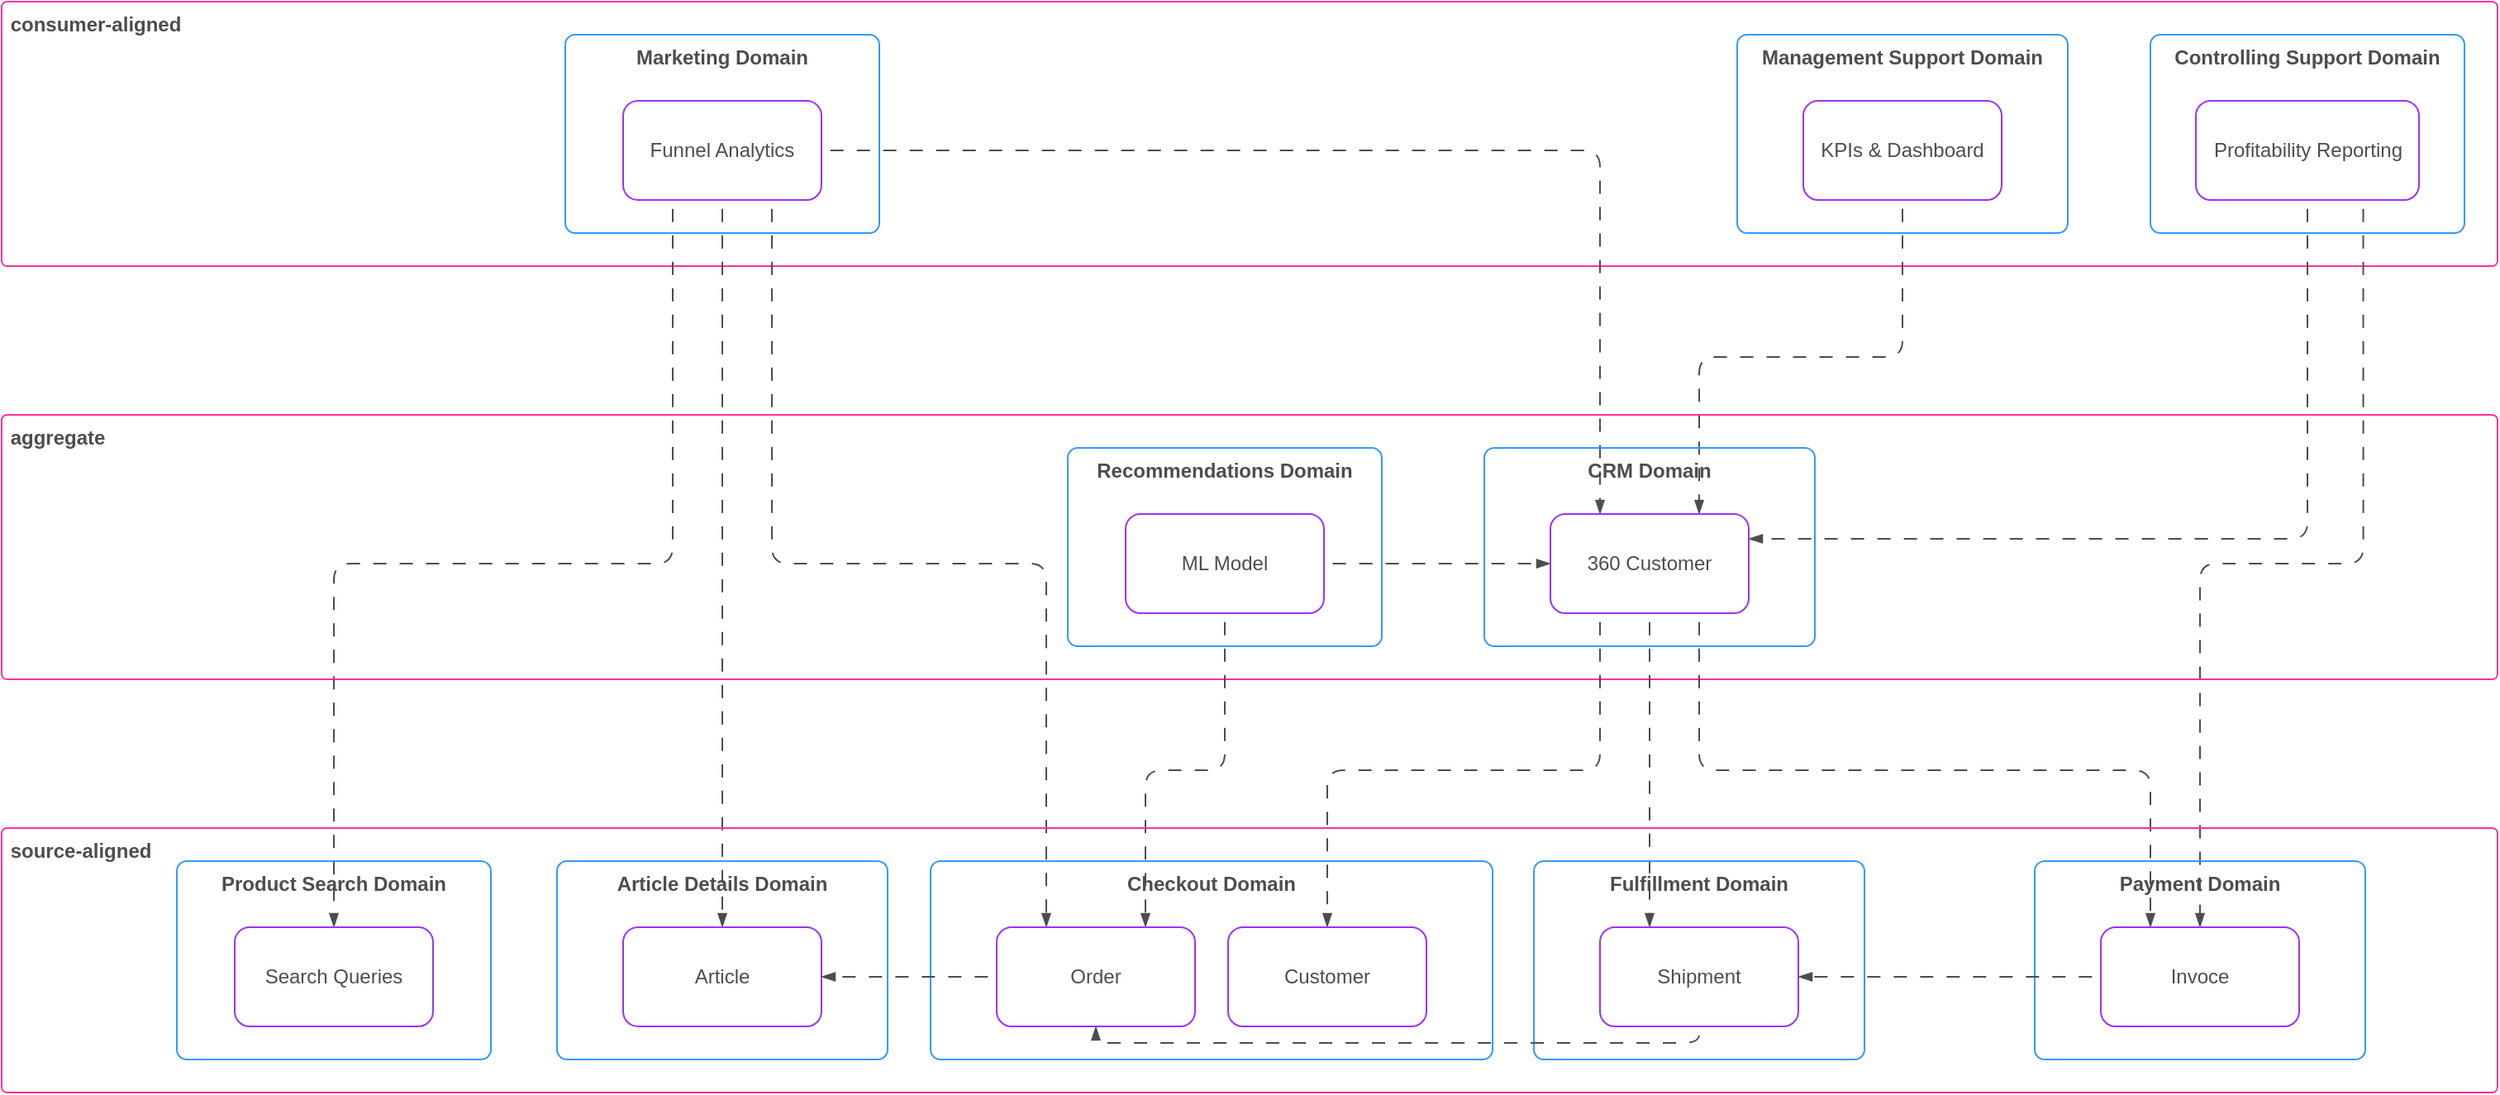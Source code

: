 <mxfile>
    <diagram id="76mIfS0ilEGvJfEHWf-7" name="example">
        <mxGraphModel dx="315" dy="685" grid="1" gridSize="10" guides="1" tooltips="1" connect="1" arrows="1" fold="1" page="0" pageScale="1" pageWidth="850" pageHeight="1100" math="0" shadow="0">
            <root>
                <mxCell id="0"/>
                <mxCell id="1" parent="0"/>
                <mxCell id="2" value="&lt;font style=&quot;color: rgb(77, 77, 77);&quot;&gt;&amp;nbsp;consumer-aligned&lt;/font&gt;" style="rounded=1;whiteSpace=wrap;html=1;fillColor=none;fontStyle=1;align=left;verticalAlign=top;arcSize=2;strokeColor=#FF3399;" parent="1" vertex="1">
                    <mxGeometry x="450" y="200" width="1510" height="160" as="geometry"/>
                </mxCell>
                <mxCell id="31" style="edgeStyle=orthogonalEdgeStyle;html=1;exitX=0.25;exitY=1;exitDx=0;exitDy=0;entryX=0.5;entryY=0;entryDx=0;entryDy=0;flowAnimation=1;endArrow=blockThin;endFill=1;strokeColor=#4D4D4D;" parent="1" source="6" target="20" edge="1">
                    <mxGeometry relative="1" as="geometry"/>
                </mxCell>
                <mxCell id="33" style="edgeStyle=orthogonalEdgeStyle;shape=connector;rounded=1;html=1;exitX=0.75;exitY=1;exitDx=0;exitDy=0;entryX=0.25;entryY=0;entryDx=0;entryDy=0;strokeColor=#4D4D4D;align=center;verticalAlign=middle;fontFamily=Helvetica;fontSize=11;fontColor=default;labelBackgroundColor=default;endArrow=blockThin;endFill=1;flowAnimation=1;" parent="1" source="6" target="24" edge="1">
                    <mxGeometry relative="1" as="geometry"/>
                </mxCell>
                <mxCell id="34" style="edgeStyle=orthogonalEdgeStyle;shape=connector;rounded=1;html=1;exitX=1;exitY=0.5;exitDx=0;exitDy=0;entryX=0.25;entryY=0;entryDx=0;entryDy=0;strokeColor=#4D4D4D;align=center;verticalAlign=middle;fontFamily=Helvetica;fontSize=11;fontColor=default;labelBackgroundColor=default;endArrow=blockThin;endFill=1;flowAnimation=1;" parent="1" source="6" target="15" edge="1">
                    <mxGeometry relative="1" as="geometry"/>
                </mxCell>
                <mxCell id="5" value="Marketing Domain" style="rounded=1;whiteSpace=wrap;html=1;verticalAlign=top;align=center;fontStyle=1;fillColor=none;imageHeight=24;arcSize=5;strokeColor=#3399FF;fontColor=#4D4D4D;" parent="1" vertex="1">
                    <mxGeometry x="791" y="220" width="190" height="120" as="geometry"/>
                </mxCell>
                <mxCell id="32" style="edgeStyle=orthogonalEdgeStyle;shape=connector;rounded=1;html=1;exitX=0.5;exitY=1;exitDx=0;exitDy=0;entryX=0.5;entryY=0;entryDx=0;entryDy=0;strokeColor=#4D4D4D;align=center;verticalAlign=middle;fontFamily=Helvetica;fontSize=11;fontColor=default;labelBackgroundColor=default;endArrow=blockThin;endFill=1;flowAnimation=1;" parent="1" source="6" target="22" edge="1">
                    <mxGeometry relative="1" as="geometry"/>
                </mxCell>
                <mxCell id="6" value="Funnel Analytics" style="rounded=1;whiteSpace=wrap;html=1;strokeColor=#9933FF;fontColor=#4D4D4D;" parent="1" vertex="1">
                    <mxGeometry x="826" y="260" width="120" height="60" as="geometry"/>
                </mxCell>
                <mxCell id="7" value="Management Support Domain" style="rounded=1;whiteSpace=wrap;html=1;verticalAlign=top;align=center;fontStyle=1;fillColor=none;imageHeight=24;arcSize=5;strokeColor=#3399FF;fontColor=#4D4D4D;" parent="1" vertex="1">
                    <mxGeometry x="1500" y="220" width="200" height="120" as="geometry"/>
                </mxCell>
                <mxCell id="35" style="edgeStyle=orthogonalEdgeStyle;shape=connector;rounded=1;html=1;exitX=0.5;exitY=1;exitDx=0;exitDy=0;entryX=0.75;entryY=0;entryDx=0;entryDy=0;strokeColor=#4D4D4D;align=center;verticalAlign=middle;fontFamily=Helvetica;fontSize=11;fontColor=default;labelBackgroundColor=default;endArrow=blockThin;endFill=1;flowAnimation=1;" parent="1" source="8" target="15" edge="1">
                    <mxGeometry relative="1" as="geometry"/>
                </mxCell>
                <mxCell id="8" value="KPIs &amp;amp; Dashboard" style="rounded=1;whiteSpace=wrap;html=1;strokeColor=#9933FF;fontColor=#4D4D4D;" parent="1" vertex="1">
                    <mxGeometry x="1540" y="260" width="120" height="60" as="geometry"/>
                </mxCell>
                <mxCell id="9" value="Controlling Support Domain" style="rounded=1;whiteSpace=wrap;html=1;verticalAlign=top;align=center;fontStyle=1;fillColor=none;imageHeight=24;arcSize=5;strokeColor=#3399FF;fontColor=#4D4D4D;" parent="1" vertex="1">
                    <mxGeometry x="1750" y="220" width="190" height="120" as="geometry"/>
                </mxCell>
                <mxCell id="36" style="edgeStyle=orthogonalEdgeStyle;shape=connector;rounded=1;html=1;exitX=0.5;exitY=1;exitDx=0;exitDy=0;entryX=1;entryY=0.25;entryDx=0;entryDy=0;strokeColor=#4D4D4D;align=center;verticalAlign=middle;fontFamily=Helvetica;fontSize=11;fontColor=default;labelBackgroundColor=default;endArrow=blockThin;endFill=1;flowAnimation=1;" parent="1" source="10" target="15" edge="1">
                    <mxGeometry relative="1" as="geometry"/>
                </mxCell>
                <mxCell id="37" style="edgeStyle=orthogonalEdgeStyle;shape=connector;rounded=1;html=1;exitX=0.75;exitY=1;exitDx=0;exitDy=0;entryX=0.5;entryY=0;entryDx=0;entryDy=0;strokeColor=#4D4D4D;align=center;verticalAlign=middle;fontFamily=Helvetica;fontSize=11;fontColor=default;labelBackgroundColor=default;endArrow=blockThin;endFill=1;flowAnimation=1;" parent="1" source="10" target="30" edge="1">
                    <mxGeometry relative="1" as="geometry"/>
                </mxCell>
                <mxCell id="10" value="Profitability Reporting" style="rounded=1;whiteSpace=wrap;html=1;strokeColor=#9933FF;fontColor=#4D4D4D;" parent="1" vertex="1">
                    <mxGeometry x="1777.5" y="260" width="135" height="60" as="geometry"/>
                </mxCell>
                <mxCell id="11" value="&amp;nbsp;aggregate" style="rounded=1;whiteSpace=wrap;html=1;fillColor=none;fontStyle=1;align=left;verticalAlign=top;arcSize=2;strokeColor=#FF3399;fontColor=#4D4D4D;" parent="1" vertex="1">
                    <mxGeometry x="450" y="450" width="1510" height="160" as="geometry"/>
                </mxCell>
                <mxCell id="12" value="Recommendations Domain" style="rounded=1;whiteSpace=wrap;html=1;verticalAlign=top;align=center;fontStyle=1;fillColor=none;imageHeight=24;arcSize=5;strokeColor=#3399FF;fontColor=#4D4D4D;" parent="1" vertex="1">
                    <mxGeometry x="1095" y="470" width="190" height="120" as="geometry"/>
                </mxCell>
                <mxCell id="43" style="edgeStyle=orthogonalEdgeStyle;shape=connector;rounded=1;html=1;exitX=0.5;exitY=1;exitDx=0;exitDy=0;entryX=0.75;entryY=0;entryDx=0;entryDy=0;strokeColor=#4D4D4D;align=center;verticalAlign=middle;fontFamily=Helvetica;fontSize=11;fontColor=default;labelBackgroundColor=default;endArrow=blockThin;endFill=1;flowAnimation=1;" parent="1" source="13" target="24" edge="1">
                    <mxGeometry relative="1" as="geometry"/>
                </mxCell>
                <mxCell id="44" style="edgeStyle=orthogonalEdgeStyle;shape=connector;rounded=1;html=1;exitX=1;exitY=0.5;exitDx=0;exitDy=0;entryX=0;entryY=0.5;entryDx=0;entryDy=0;strokeColor=#4D4D4D;align=center;verticalAlign=middle;fontFamily=Helvetica;fontSize=11;fontColor=default;labelBackgroundColor=default;endArrow=blockThin;endFill=1;flowAnimation=1;" parent="1" source="13" target="15" edge="1">
                    <mxGeometry relative="1" as="geometry"/>
                </mxCell>
                <mxCell id="13" value="ML Model" style="rounded=1;whiteSpace=wrap;html=1;strokeColor=#9933FF;fontColor=#4D4D4D;" parent="1" vertex="1">
                    <mxGeometry x="1130" y="510" width="120" height="60" as="geometry"/>
                </mxCell>
                <mxCell id="14" value="CRM Domain" style="rounded=1;whiteSpace=wrap;html=1;verticalAlign=top;align=center;fontStyle=1;fillColor=none;imageHeight=24;arcSize=5;strokeColor=#3399FF;fontColor=#4D4D4D;" parent="1" vertex="1">
                    <mxGeometry x="1347" y="470" width="200" height="120" as="geometry"/>
                </mxCell>
                <mxCell id="38" style="edgeStyle=orthogonalEdgeStyle;shape=connector;rounded=1;html=1;exitX=0.75;exitY=1;exitDx=0;exitDy=0;entryX=0.25;entryY=0;entryDx=0;entryDy=0;strokeColor=#4D4D4D;align=center;verticalAlign=middle;fontFamily=Helvetica;fontSize=11;fontColor=default;labelBackgroundColor=default;endArrow=blockThin;endFill=1;flowAnimation=1;" parent="1" source="15" target="30" edge="1">
                    <mxGeometry relative="1" as="geometry"/>
                </mxCell>
                <mxCell id="39" style="edgeStyle=orthogonalEdgeStyle;shape=connector;rounded=1;html=1;exitX=0.5;exitY=1;exitDx=0;exitDy=0;entryX=0.25;entryY=0;entryDx=0;entryDy=0;strokeColor=#4D4D4D;align=center;verticalAlign=middle;fontFamily=Helvetica;fontSize=11;fontColor=default;labelBackgroundColor=default;endArrow=blockThin;endFill=1;flowAnimation=1;" parent="1" source="15" target="28" edge="1">
                    <mxGeometry relative="1" as="geometry"/>
                </mxCell>
                <mxCell id="40" style="edgeStyle=orthogonalEdgeStyle;shape=connector;rounded=1;html=1;exitX=0.25;exitY=1;exitDx=0;exitDy=0;entryX=0.5;entryY=0;entryDx=0;entryDy=0;strokeColor=#4D4D4D;align=center;verticalAlign=middle;fontFamily=Helvetica;fontSize=11;fontColor=default;labelBackgroundColor=default;endArrow=blockThin;endFill=1;flowAnimation=1;" parent="1" source="15" target="25" edge="1">
                    <mxGeometry relative="1" as="geometry"/>
                </mxCell>
                <mxCell id="15" value="360 Customer" style="rounded=1;whiteSpace=wrap;html=1;strokeColor=#9933FF;fontColor=#4D4D4D;" parent="1" vertex="1">
                    <mxGeometry x="1387" y="510" width="120" height="60" as="geometry"/>
                </mxCell>
                <mxCell id="18" value="&amp;nbsp;&lt;span style=&quot;text-align: center;&quot;&gt;source-aligned&lt;/span&gt;" style="rounded=1;whiteSpace=wrap;html=1;fillColor=none;fontStyle=1;align=left;verticalAlign=top;arcSize=2;strokeColor=#FF3399;fontColor=#4D4D4D;" parent="1" vertex="1">
                    <mxGeometry x="450" y="700" width="1510" height="160" as="geometry"/>
                </mxCell>
                <mxCell id="19" value="Product Search Domain" style="rounded=1;whiteSpace=wrap;html=1;verticalAlign=top;align=center;fontStyle=1;fillColor=none;imageHeight=24;arcSize=5;strokeColor=#3399FF;fontColor=#4D4D4D;" parent="1" vertex="1">
                    <mxGeometry x="556" y="720" width="190" height="120" as="geometry"/>
                </mxCell>
                <mxCell id="20" value="Search Queries" style="rounded=1;whiteSpace=wrap;html=1;strokeColor=#9933FF;fontColor=#4D4D4D;" parent="1" vertex="1">
                    <mxGeometry x="591" y="760" width="120" height="60" as="geometry"/>
                </mxCell>
                <mxCell id="21" value="Article Details Domain" style="rounded=1;whiteSpace=wrap;html=1;verticalAlign=top;align=center;fontStyle=1;fillColor=none;imageHeight=24;arcSize=5;strokeColor=#3399FF;fontColor=#4D4D4D;" parent="1" vertex="1">
                    <mxGeometry x="786" y="720" width="200" height="120" as="geometry"/>
                </mxCell>
                <mxCell id="22" value="Article" style="rounded=1;whiteSpace=wrap;html=1;strokeColor=#9933FF;fontColor=#4D4D4D;" parent="1" vertex="1">
                    <mxGeometry x="826" y="760" width="120" height="60" as="geometry"/>
                </mxCell>
                <mxCell id="23" value="Checkout Domain" style="rounded=1;whiteSpace=wrap;html=1;verticalAlign=top;align=center;fontStyle=1;fillColor=none;imageHeight=24;arcSize=5;strokeColor=#3399FF;fontColor=#4D4D4D;" parent="1" vertex="1">
                    <mxGeometry x="1012" y="720" width="340" height="120" as="geometry"/>
                </mxCell>
                <mxCell id="47" style="edgeStyle=orthogonalEdgeStyle;shape=connector;rounded=1;html=1;exitX=0;exitY=0.5;exitDx=0;exitDy=0;entryX=1;entryY=0.5;entryDx=0;entryDy=0;strokeColor=#4D4D4D;align=center;verticalAlign=middle;fontFamily=Helvetica;fontSize=11;fontColor=default;labelBackgroundColor=default;endArrow=blockThin;endFill=1;flowAnimation=1;" parent="1" source="24" target="22" edge="1">
                    <mxGeometry relative="1" as="geometry"/>
                </mxCell>
                <mxCell id="24" value="Order" style="rounded=1;whiteSpace=wrap;html=1;strokeColor=#9933FF;fontColor=#4D4D4D;" parent="1" vertex="1">
                    <mxGeometry x="1052" y="760" width="120" height="60" as="geometry"/>
                </mxCell>
                <mxCell id="25" value="Customer" style="rounded=1;whiteSpace=wrap;html=1;strokeColor=#9933FF;fontColor=#4D4D4D;" parent="1" vertex="1">
                    <mxGeometry x="1192" y="760" width="120" height="60" as="geometry"/>
                </mxCell>
                <mxCell id="27" value="Fulfillment Domain" style="rounded=1;whiteSpace=wrap;html=1;verticalAlign=top;align=center;fontStyle=1;fillColor=none;imageHeight=24;arcSize=5;strokeColor=#3399FF;fontColor=#4D4D4D;" parent="1" vertex="1">
                    <mxGeometry x="1377" y="720" width="200" height="120" as="geometry"/>
                </mxCell>
                <mxCell id="46" style="edgeStyle=orthogonalEdgeStyle;shape=connector;rounded=1;html=1;exitX=0.5;exitY=1;exitDx=0;exitDy=0;entryX=0.5;entryY=1;entryDx=0;entryDy=0;strokeColor=#4D4D4D;align=center;verticalAlign=middle;fontFamily=Helvetica;fontSize=11;fontColor=default;labelBackgroundColor=default;endArrow=blockThin;endFill=1;flowAnimation=1;" parent="1" source="28" target="24" edge="1">
                    <mxGeometry relative="1" as="geometry"/>
                </mxCell>
                <mxCell id="28" value="Shipment" style="rounded=1;whiteSpace=wrap;html=1;strokeColor=#9933FF;fontColor=#4D4D4D;" parent="1" vertex="1">
                    <mxGeometry x="1417" y="760" width="120" height="60" as="geometry"/>
                </mxCell>
                <mxCell id="29" value="Payment Domain" style="rounded=1;whiteSpace=wrap;html=1;verticalAlign=top;align=center;fontStyle=1;fillColor=none;imageHeight=24;arcSize=5;strokeColor=#3399FF;fontColor=#4D4D4D;" parent="1" vertex="1">
                    <mxGeometry x="1680" y="720" width="200" height="120" as="geometry"/>
                </mxCell>
                <mxCell id="45" style="edgeStyle=orthogonalEdgeStyle;shape=connector;rounded=1;html=1;exitX=0;exitY=0.5;exitDx=0;exitDy=0;entryX=1;entryY=0.5;entryDx=0;entryDy=0;strokeColor=#4D4D4D;align=center;verticalAlign=middle;fontFamily=Helvetica;fontSize=11;fontColor=default;labelBackgroundColor=default;endArrow=blockThin;endFill=1;flowAnimation=1;" parent="1" source="30" target="28" edge="1">
                    <mxGeometry relative="1" as="geometry"/>
                </mxCell>
                <mxCell id="30" value="Invoce" style="rounded=1;whiteSpace=wrap;html=1;strokeColor=#9933FF;fontColor=#4D4D4D;" parent="1" vertex="1">
                    <mxGeometry x="1720" y="760" width="120" height="60" as="geometry"/>
                </mxCell>
            </root>
        </mxGraphModel>
    </diagram>
    <diagram id="pGt-QZwCpZAvNJuNKqkO" name="fine-grained-fully-federated-mesh">
        <mxGraphModel dx="367" dy="351" grid="1" gridSize="10" guides="1" tooltips="1" connect="1" arrows="1" fold="1" page="0" pageScale="1" pageWidth="850" pageHeight="1100" math="0" shadow="0">
            <root>
                <mxCell id="0"/>
                <mxCell id="1" parent="0"/>
                <mxCell id="FVpwOhdIhMj2a-cemYNb-1" value="Domain" style="rounded=1;whiteSpace=wrap;html=1;fontColor=#4D4D4D;strokeColor=#4D4D4D;" vertex="1" parent="1">
                    <mxGeometry x="120" y="235" width="60" height="30" as="geometry"/>
                </mxCell>
                <mxCell id="FVpwOhdIhMj2a-cemYNb-2" value="Domain" style="rounded=1;whiteSpace=wrap;html=1;fontColor=#4D4D4D;strokeColor=#4D4D4D;" vertex="1" parent="1">
                    <mxGeometry x="120" y="300" width="60" height="30" as="geometry"/>
                </mxCell>
                <mxCell id="FVpwOhdIhMj2a-cemYNb-9" style="html=1;exitX=0.5;exitY=1;exitDx=0;exitDy=0;entryX=1;entryY=0.5;entryDx=0;entryDy=0;endArrow=none;endFill=0;flowAnimation=1;strokeColor=#4D4D4D;" edge="1" parent="1" source="FVpwOhdIhMj2a-cemYNb-3" target="FVpwOhdIhMj2a-cemYNb-1">
                    <mxGeometry relative="1" as="geometry"/>
                </mxCell>
                <mxCell id="FVpwOhdIhMj2a-cemYNb-10" style="shape=connector;rounded=1;html=1;exitX=0.5;exitY=1;exitDx=0;exitDy=0;entryX=0.5;entryY=0;entryDx=0;entryDy=0;strokeColor=#4D4D4D;align=center;verticalAlign=middle;fontFamily=Helvetica;fontSize=11;fontColor=default;labelBackgroundColor=default;endArrow=none;endFill=0;flowAnimation=1;" edge="1" parent="1" source="FVpwOhdIhMj2a-cemYNb-3" target="FVpwOhdIhMj2a-cemYNb-8">
                    <mxGeometry relative="1" as="geometry"/>
                </mxCell>
                <mxCell id="FVpwOhdIhMj2a-cemYNb-11" style="shape=connector;rounded=1;html=1;exitX=0.5;exitY=1;exitDx=0;exitDy=0;entryX=0.5;entryY=0;entryDx=0;entryDy=0;strokeColor=#4D4D4D;align=center;verticalAlign=middle;fontFamily=Helvetica;fontSize=11;fontColor=default;labelBackgroundColor=default;endArrow=none;endFill=0;flowAnimation=1;" edge="1" parent="1" source="FVpwOhdIhMj2a-cemYNb-3" target="FVpwOhdIhMj2a-cemYNb-7">
                    <mxGeometry relative="1" as="geometry"/>
                </mxCell>
                <mxCell id="FVpwOhdIhMj2a-cemYNb-13" style="edgeStyle=none;shape=connector;rounded=1;html=1;exitX=0.5;exitY=1;exitDx=0;exitDy=0;entryX=0;entryY=0.5;entryDx=0;entryDy=0;strokeColor=#4D4D4D;align=center;verticalAlign=middle;fontFamily=Helvetica;fontSize=11;fontColor=default;labelBackgroundColor=default;endArrow=none;endFill=0;flowAnimation=1;" edge="1" parent="1" source="FVpwOhdIhMj2a-cemYNb-3" target="FVpwOhdIhMj2a-cemYNb-5">
                    <mxGeometry relative="1" as="geometry"/>
                </mxCell>
                <mxCell id="FVpwOhdIhMj2a-cemYNb-34" style="edgeStyle=none;shape=connector;rounded=1;html=1;exitX=0.5;exitY=1;exitDx=0;exitDy=0;entryX=0;entryY=0.5;entryDx=0;entryDy=0;strokeColor=#4D4D4D;align=center;verticalAlign=middle;fontFamily=Helvetica;fontSize=11;fontColor=default;labelBackgroundColor=default;endArrow=none;endFill=0;flowAnimation=1;" edge="1" parent="1" source="FVpwOhdIhMj2a-cemYNb-3" target="FVpwOhdIhMj2a-cemYNb-6">
                    <mxGeometry relative="1" as="geometry"/>
                </mxCell>
                <mxCell id="FVpwOhdIhMj2a-cemYNb-3" value="Domain" style="rounded=1;whiteSpace=wrap;html=1;fontColor=#4D4D4D;strokeColor=#4D4D4D;" vertex="1" parent="1">
                    <mxGeometry x="220" y="160" width="60" height="30" as="geometry"/>
                </mxCell>
                <mxCell id="FVpwOhdIhMj2a-cemYNb-15" style="edgeStyle=none;shape=connector;rounded=1;html=1;exitX=0.5;exitY=1;exitDx=0;exitDy=0;entryX=1;entryY=0.5;entryDx=0;entryDy=0;strokeColor=#4D4D4D;align=center;verticalAlign=middle;fontFamily=Helvetica;fontSize=11;fontColor=default;labelBackgroundColor=default;endArrow=none;endFill=0;flowAnimation=1;" edge="1" parent="1" source="FVpwOhdIhMj2a-cemYNb-4" target="FVpwOhdIhMj2a-cemYNb-1">
                    <mxGeometry relative="1" as="geometry"/>
                </mxCell>
                <mxCell id="FVpwOhdIhMj2a-cemYNb-16" style="edgeStyle=none;shape=connector;rounded=1;html=1;exitX=0.5;exitY=1;exitDx=0;exitDy=0;entryX=1;entryY=0.5;entryDx=0;entryDy=0;strokeColor=#4D4D4D;align=center;verticalAlign=middle;fontFamily=Helvetica;fontSize=11;fontColor=default;labelBackgroundColor=default;endArrow=none;endFill=0;flowAnimation=1;" edge="1" parent="1" source="FVpwOhdIhMj2a-cemYNb-4" target="FVpwOhdIhMj2a-cemYNb-2">
                    <mxGeometry relative="1" as="geometry"/>
                </mxCell>
                <mxCell id="FVpwOhdIhMj2a-cemYNb-17" style="edgeStyle=none;shape=connector;rounded=1;html=1;exitX=0.5;exitY=1;exitDx=0;exitDy=0;entryX=0.5;entryY=0;entryDx=0;entryDy=0;strokeColor=#4D4D4D;align=center;verticalAlign=middle;fontFamily=Helvetica;fontSize=11;fontColor=default;labelBackgroundColor=default;endArrow=none;endFill=0;flowAnimation=1;" edge="1" parent="1" source="FVpwOhdIhMj2a-cemYNb-4" target="FVpwOhdIhMj2a-cemYNb-8">
                    <mxGeometry relative="1" as="geometry"/>
                </mxCell>
                <mxCell id="FVpwOhdIhMj2a-cemYNb-18" style="edgeStyle=none;shape=connector;rounded=1;html=1;exitX=0.5;exitY=1;exitDx=0;exitDy=0;entryX=0.5;entryY=0;entryDx=0;entryDy=0;strokeColor=#4D4D4D;align=center;verticalAlign=middle;fontFamily=Helvetica;fontSize=11;fontColor=default;labelBackgroundColor=default;endArrow=none;endFill=0;flowAnimation=1;" edge="1" parent="1" source="FVpwOhdIhMj2a-cemYNb-4" target="FVpwOhdIhMj2a-cemYNb-7">
                    <mxGeometry relative="1" as="geometry"/>
                </mxCell>
                <mxCell id="FVpwOhdIhMj2a-cemYNb-19" style="edgeStyle=none;shape=connector;rounded=1;html=1;exitX=0.5;exitY=1;exitDx=0;exitDy=0;entryX=0;entryY=0.5;entryDx=0;entryDy=0;strokeColor=#4D4D4D;align=center;verticalAlign=middle;fontFamily=Helvetica;fontSize=11;fontColor=default;labelBackgroundColor=default;endArrow=none;endFill=0;flowAnimation=1;" edge="1" parent="1" source="FVpwOhdIhMj2a-cemYNb-4" target="FVpwOhdIhMj2a-cemYNb-5">
                    <mxGeometry relative="1" as="geometry"/>
                </mxCell>
                <mxCell id="FVpwOhdIhMj2a-cemYNb-4" value="Domain" style="rounded=1;whiteSpace=wrap;html=1;fontColor=#4D4D4D;strokeColor=#4D4D4D;" vertex="1" parent="1">
                    <mxGeometry x="320" y="160" width="60" height="30" as="geometry"/>
                </mxCell>
                <mxCell id="FVpwOhdIhMj2a-cemYNb-22" style="edgeStyle=none;shape=connector;rounded=1;html=1;exitX=0;exitY=0.5;exitDx=0;exitDy=0;entryX=1;entryY=0.5;entryDx=0;entryDy=0;strokeColor=#4D4D4D;align=center;verticalAlign=middle;fontFamily=Helvetica;fontSize=11;fontColor=default;labelBackgroundColor=default;endArrow=none;endFill=0;flowAnimation=1;" edge="1" parent="1" source="FVpwOhdIhMj2a-cemYNb-5" target="FVpwOhdIhMj2a-cemYNb-1">
                    <mxGeometry relative="1" as="geometry"/>
                </mxCell>
                <mxCell id="FVpwOhdIhMj2a-cemYNb-23" style="edgeStyle=none;shape=connector;rounded=1;html=1;exitX=0;exitY=0.5;exitDx=0;exitDy=0;entryX=1;entryY=0.5;entryDx=0;entryDy=0;strokeColor=#4D4D4D;align=center;verticalAlign=middle;fontFamily=Helvetica;fontSize=11;fontColor=default;labelBackgroundColor=default;endArrow=none;endFill=0;flowAnimation=1;" edge="1" parent="1" source="FVpwOhdIhMj2a-cemYNb-5" target="FVpwOhdIhMj2a-cemYNb-2">
                    <mxGeometry relative="1" as="geometry"/>
                </mxCell>
                <mxCell id="FVpwOhdIhMj2a-cemYNb-24" style="edgeStyle=none;shape=connector;rounded=1;html=1;exitX=0;exitY=0.5;exitDx=0;exitDy=0;entryX=0.5;entryY=0;entryDx=0;entryDy=0;strokeColor=#4D4D4D;align=center;verticalAlign=middle;fontFamily=Helvetica;fontSize=11;fontColor=default;labelBackgroundColor=default;endArrow=none;endFill=0;flowAnimation=1;" edge="1" parent="1" source="FVpwOhdIhMj2a-cemYNb-5" target="FVpwOhdIhMj2a-cemYNb-8">
                    <mxGeometry relative="1" as="geometry"/>
                </mxCell>
                <mxCell id="FVpwOhdIhMj2a-cemYNb-5" value="Domain" style="rounded=1;whiteSpace=wrap;html=1;fontColor=#4D4D4D;strokeColor=#4D4D4D;" vertex="1" parent="1">
                    <mxGeometry x="430" y="235" width="60" height="30" as="geometry"/>
                </mxCell>
                <mxCell id="FVpwOhdIhMj2a-cemYNb-26" style="edgeStyle=none;shape=connector;rounded=1;html=1;exitX=0;exitY=0.5;exitDx=0;exitDy=0;entryX=0.5;entryY=0;entryDx=0;entryDy=0;strokeColor=#4D4D4D;align=center;verticalAlign=middle;fontFamily=Helvetica;fontSize=11;fontColor=default;labelBackgroundColor=default;endArrow=none;endFill=0;flowAnimation=1;" edge="1" parent="1" source="FVpwOhdIhMj2a-cemYNb-6" target="FVpwOhdIhMj2a-cemYNb-8">
                    <mxGeometry relative="1" as="geometry"/>
                </mxCell>
                <mxCell id="FVpwOhdIhMj2a-cemYNb-27" style="edgeStyle=none;shape=connector;rounded=1;html=1;exitX=0;exitY=0.5;exitDx=0;exitDy=0;entryX=1;entryY=0.5;entryDx=0;entryDy=0;strokeColor=#4D4D4D;align=center;verticalAlign=middle;fontFamily=Helvetica;fontSize=11;fontColor=default;labelBackgroundColor=default;endArrow=none;endFill=0;flowAnimation=1;" edge="1" parent="1" source="FVpwOhdIhMj2a-cemYNb-6" target="FVpwOhdIhMj2a-cemYNb-2">
                    <mxGeometry relative="1" as="geometry"/>
                </mxCell>
                <mxCell id="FVpwOhdIhMj2a-cemYNb-28" style="edgeStyle=none;shape=connector;rounded=1;html=1;exitX=0;exitY=0.5;exitDx=0;exitDy=0;entryX=1;entryY=0.5;entryDx=0;entryDy=0;strokeColor=#4D4D4D;align=center;verticalAlign=middle;fontFamily=Helvetica;fontSize=11;fontColor=default;labelBackgroundColor=default;endArrow=none;endFill=0;flowAnimation=1;" edge="1" parent="1" source="FVpwOhdIhMj2a-cemYNb-6" target="FVpwOhdIhMj2a-cemYNb-1">
                    <mxGeometry relative="1" as="geometry"/>
                </mxCell>
                <mxCell id="FVpwOhdIhMj2a-cemYNb-6" value="Domain" style="rounded=1;whiteSpace=wrap;html=1;fontColor=#4D4D4D;strokeColor=#4D4D4D;" vertex="1" parent="1">
                    <mxGeometry x="430" y="300" width="60" height="30" as="geometry"/>
                </mxCell>
                <mxCell id="FVpwOhdIhMj2a-cemYNb-30" style="edgeStyle=none;shape=connector;rounded=1;html=1;exitX=0.5;exitY=0;exitDx=0;exitDy=0;entryX=1;entryY=0.5;entryDx=0;entryDy=0;strokeColor=#4D4D4D;align=center;verticalAlign=middle;fontFamily=Helvetica;fontSize=11;fontColor=default;labelBackgroundColor=default;endArrow=none;endFill=0;flowAnimation=1;" edge="1" parent="1" source="FVpwOhdIhMj2a-cemYNb-7" target="FVpwOhdIhMj2a-cemYNb-2">
                    <mxGeometry relative="1" as="geometry"/>
                </mxCell>
                <mxCell id="FVpwOhdIhMj2a-cemYNb-31" style="edgeStyle=none;shape=connector;rounded=1;html=1;exitX=0.5;exitY=0;exitDx=0;exitDy=0;entryX=1;entryY=0.5;entryDx=0;entryDy=0;strokeColor=#4D4D4D;align=center;verticalAlign=middle;fontFamily=Helvetica;fontSize=11;fontColor=default;labelBackgroundColor=default;endArrow=none;endFill=0;flowAnimation=1;" edge="1" parent="1" source="FVpwOhdIhMj2a-cemYNb-7" target="FVpwOhdIhMj2a-cemYNb-1">
                    <mxGeometry relative="1" as="geometry"/>
                </mxCell>
                <mxCell id="FVpwOhdIhMj2a-cemYNb-7" value="Domain" style="rounded=1;whiteSpace=wrap;html=1;fontColor=#4D4D4D;strokeColor=#4D4D4D;" vertex="1" parent="1">
                    <mxGeometry x="320" y="380" width="60" height="30" as="geometry"/>
                </mxCell>
                <mxCell id="FVpwOhdIhMj2a-cemYNb-32" style="edgeStyle=none;shape=connector;rounded=1;html=1;exitX=0.5;exitY=0;exitDx=0;exitDy=0;entryX=1;entryY=0.5;entryDx=0;entryDy=0;strokeColor=#4D4D4D;align=center;verticalAlign=middle;fontFamily=Helvetica;fontSize=11;fontColor=default;labelBackgroundColor=default;endArrow=none;endFill=0;flowAnimation=1;" edge="1" parent="1" source="FVpwOhdIhMj2a-cemYNb-8" target="FVpwOhdIhMj2a-cemYNb-2">
                    <mxGeometry relative="1" as="geometry"/>
                </mxCell>
                <mxCell id="FVpwOhdIhMj2a-cemYNb-8" value="Domain" style="rounded=1;whiteSpace=wrap;html=1;fontColor=#4D4D4D;strokeColor=#4D4D4D;" vertex="1" parent="1">
                    <mxGeometry x="220" y="380" width="60" height="30" as="geometry"/>
                </mxCell>
                <mxCell id="FVpwOhdIhMj2a-cemYNb-25" style="edgeStyle=none;shape=connector;rounded=1;html=1;exitX=0;exitY=0.5;exitDx=0;exitDy=0;entryX=0.5;entryY=0;entryDx=0;entryDy=0;strokeColor=#4D4D4D;align=center;verticalAlign=middle;fontFamily=Helvetica;fontSize=11;fontColor=default;labelBackgroundColor=default;endArrow=none;endFill=0;flowAnimation=1;" edge="1" parent="1" source="FVpwOhdIhMj2a-cemYNb-6" target="FVpwOhdIhMj2a-cemYNb-7">
                    <mxGeometry relative="1" as="geometry"/>
                </mxCell>
            </root>
        </mxGraphModel>
    </diagram>
    <diagram id="UeGNX_TaEfdEEkP_olKN" name="fine-grained-fully-and-fully-governed-mesh">
        <mxGraphModel dx="530" dy="507" grid="1" gridSize="10" guides="1" tooltips="1" connect="1" arrows="1" fold="1" page="0" pageScale="1" pageWidth="850" pageHeight="1100" math="0" shadow="0">
            <root>
                <mxCell id="0"/>
                <mxCell id="1" parent="0"/>
                <mxCell id="B_Kh2SbRzU01whUZ7EJC-1" value="Domain" style="rounded=1;whiteSpace=wrap;html=1;fontFamily=Helvetica;fontSize=11;fontColor=#4D4D4D;labelBackgroundColor=default;strokeColor=#4D4D4D;" vertex="1" parent="1">
                    <mxGeometry x="35" y="2" width="60" height="30" as="geometry"/>
                </mxCell>
                <mxCell id="B_Kh2SbRzU01whUZ7EJC-18" style="edgeStyle=none;shape=connector;rounded=1;html=1;exitX=1;exitY=0.13;exitDx=0;exitDy=0;exitPerimeter=0;entryX=0;entryY=0.5;entryDx=0;entryDy=0;strokeColor=#4D4D4D;align=center;verticalAlign=middle;fontFamily=Helvetica;fontSize=11;fontColor=#4D4D4D;labelBackgroundColor=default;endArrow=none;endFill=0;flowAnimation=1;" edge="1" parent="1" source="B_Kh2SbRzU01whUZ7EJC-2" target="B_Kh2SbRzU01whUZ7EJC-15">
                    <mxGeometry relative="1" as="geometry"/>
                </mxCell>
                <mxCell id="B_Kh2SbRzU01whUZ7EJC-19" style="edgeStyle=none;shape=connector;rounded=1;html=1;exitX=1;exitY=0.5;exitDx=0;exitDy=0;exitPerimeter=0;entryX=0;entryY=0.5;entryDx=0;entryDy=0;strokeColor=#4D4D4D;align=center;verticalAlign=middle;fontFamily=Helvetica;fontSize=11;fontColor=#4D4D4D;labelBackgroundColor=default;endArrow=none;endFill=0;flowAnimation=1;" edge="1" parent="1" source="B_Kh2SbRzU01whUZ7EJC-2" target="B_Kh2SbRzU01whUZ7EJC-16">
                    <mxGeometry relative="1" as="geometry"/>
                </mxCell>
                <mxCell id="B_Kh2SbRzU01whUZ7EJC-20" style="edgeStyle=none;shape=connector;rounded=1;html=1;exitX=1;exitY=0.88;exitDx=0;exitDy=0;exitPerimeter=0;entryX=0;entryY=0.5;entryDx=0;entryDy=0;strokeColor=#4D4D4D;align=center;verticalAlign=middle;fontFamily=Helvetica;fontSize=11;fontColor=#4D4D4D;labelBackgroundColor=default;endArrow=none;endFill=0;flowAnimation=1;" edge="1" parent="1" source="B_Kh2SbRzU01whUZ7EJC-2" target="B_Kh2SbRzU01whUZ7EJC-17">
                    <mxGeometry relative="1" as="geometry"/>
                </mxCell>
                <mxCell id="B_Kh2SbRzU01whUZ7EJC-2" value="Distribution Domain" style="rounded=1;whiteSpace=wrap;html=1;fontFamily=Helvetica;fontSize=11;fontColor=#4D4D4D;labelBackgroundColor=default;points=[[0,0.13,0,0,0],[0,0.25,0,0,0],[0,0.38,0,0,0],[0,0.5,0,0,0],[0,0.63,0,0,0],[0,0.75,0,0,0],[0,0.88,0,0,0],[0.13,0,0,0,0],[0.13,1,0,0,0],[0.25,0,0,0,0],[0.25,1,0,0,0],[0.38,0,0,0,0],[0.38,1,0,0,0],[0.5,0,0,0,0],[0.5,1,0,0,0],[0.63,0,0,0,0],[0.63,1,0,0,0],[0.75,0,0,0,0],[0.75,1,0,0,0],[0.88,0,0,0,0],[0.88,1,0,0,0],[1,0.13,0,0,0],[1,0.25,0,0,0],[1,0.38,0,0,0],[1,0.5,0,0,0],[1,0.63,0,0,0],[1,0.75,0,0,0],[1,0.88,0,0,0]];strokeColor=#4D4D4D;" vertex="1" parent="1">
                    <mxGeometry x="130" width="70" height="130" as="geometry"/>
                </mxCell>
                <mxCell id="B_Kh2SbRzU01whUZ7EJC-3" value="Domain" style="rounded=1;whiteSpace=wrap;html=1;fontFamily=Helvetica;fontSize=11;fontColor=#4D4D4D;labelBackgroundColor=default;strokeColor=#4D4D4D;" vertex="1" parent="1">
                    <mxGeometry x="35" y="50" width="60" height="30" as="geometry"/>
                </mxCell>
                <mxCell id="B_Kh2SbRzU01whUZ7EJC-4" value="Domain" style="rounded=1;whiteSpace=wrap;html=1;fontFamily=Helvetica;fontSize=11;fontColor=#4D4D4D;labelBackgroundColor=default;strokeColor=#4D4D4D;" vertex="1" parent="1">
                    <mxGeometry x="35" y="100" width="60" height="30" as="geometry"/>
                </mxCell>
                <mxCell id="B_Kh2SbRzU01whUZ7EJC-12" style="edgeStyle=none;shape=connector;rounded=1;html=1;exitX=1;exitY=0.5;exitDx=0;exitDy=0;entryX=0;entryY=0.13;entryDx=0;entryDy=0;entryPerimeter=0;strokeColor=#4D4D4D;align=center;verticalAlign=middle;fontFamily=Helvetica;fontSize=11;fontColor=#4D4D4D;labelBackgroundColor=default;endArrow=none;endFill=0;flowAnimation=1;" edge="1" parent="1" source="B_Kh2SbRzU01whUZ7EJC-1" target="B_Kh2SbRzU01whUZ7EJC-2">
                    <mxGeometry relative="1" as="geometry"/>
                </mxCell>
                <mxCell id="B_Kh2SbRzU01whUZ7EJC-13" style="edgeStyle=none;shape=connector;rounded=1;html=1;exitX=1;exitY=0.5;exitDx=0;exitDy=0;entryX=0;entryY=0.5;entryDx=0;entryDy=0;entryPerimeter=0;strokeColor=#4D4D4D;align=center;verticalAlign=middle;fontFamily=Helvetica;fontSize=11;fontColor=#4D4D4D;labelBackgroundColor=default;endArrow=none;endFill=0;flowAnimation=1;" edge="1" parent="1" source="B_Kh2SbRzU01whUZ7EJC-3" target="B_Kh2SbRzU01whUZ7EJC-2">
                    <mxGeometry relative="1" as="geometry"/>
                </mxCell>
                <mxCell id="B_Kh2SbRzU01whUZ7EJC-14" style="edgeStyle=none;shape=connector;rounded=1;html=1;exitX=1;exitY=0.5;exitDx=0;exitDy=0;entryX=0;entryY=0.88;entryDx=0;entryDy=0;entryPerimeter=0;strokeColor=#4D4D4D;align=center;verticalAlign=middle;fontFamily=Helvetica;fontSize=11;fontColor=#4D4D4D;labelBackgroundColor=default;endArrow=none;endFill=0;flowAnimation=1;" edge="1" parent="1" source="B_Kh2SbRzU01whUZ7EJC-4" target="B_Kh2SbRzU01whUZ7EJC-2">
                    <mxGeometry relative="1" as="geometry"/>
                </mxCell>
                <mxCell id="B_Kh2SbRzU01whUZ7EJC-15" value="Domain" style="rounded=1;whiteSpace=wrap;html=1;fontFamily=Helvetica;fontSize=11;fontColor=#4D4D4D;labelBackgroundColor=default;strokeColor=#4D4D4D;" vertex="1" parent="1">
                    <mxGeometry x="235" y="2" width="60" height="30" as="geometry"/>
                </mxCell>
                <mxCell id="B_Kh2SbRzU01whUZ7EJC-16" value="Domain" style="rounded=1;whiteSpace=wrap;html=1;fontFamily=Helvetica;fontSize=11;fontColor=#4D4D4D;labelBackgroundColor=default;strokeColor=#4D4D4D;" vertex="1" parent="1">
                    <mxGeometry x="235" y="50" width="60" height="30" as="geometry"/>
                </mxCell>
                <mxCell id="B_Kh2SbRzU01whUZ7EJC-17" value="Domain" style="rounded=1;whiteSpace=wrap;html=1;fontFamily=Helvetica;fontSize=11;fontColor=#4D4D4D;labelBackgroundColor=default;strokeColor=#4D4D4D;" vertex="1" parent="1">
                    <mxGeometry x="235" y="100" width="60" height="30" as="geometry"/>
                </mxCell>
            </root>
        </mxGraphModel>
    </diagram>
    <diagram id="S4OKJFgtzwNaPqRfE5j3" name="hybrid-federated-mesh">
        <mxGraphModel dx="996" dy="571" grid="1" gridSize="10" guides="1" tooltips="1" connect="1" arrows="1" fold="1" page="0" pageScale="1" pageWidth="850" pageHeight="1100" math="0" shadow="0">
            <root>
                <mxCell id="0"/>
                <mxCell id="1" parent="0"/>
                <mxCell id="Wy_QnI3A32qkhQtUqnNc-8" value="" style="rounded=1;whiteSpace=wrap;html=1;fontFamily=Helvetica;fontSize=11;fontColor=#4D4D4D;labelBackgroundColor=default;fillColor=none;strokeColor=#6666FF;arcSize=2;" vertex="1" parent="1">
                    <mxGeometry x="-100" y="60" width="240" height="270" as="geometry"/>
                </mxCell>
                <mxCell id="Wy_QnI3A32qkhQtUqnNc-1" value="Domain" style="rounded=1;whiteSpace=wrap;html=1;fontFamily=Helvetica;fontSize=11;fontColor=#4D4D4D;labelBackgroundColor=default;strokeColor=#4D4D4D;" vertex="1" parent="1">
                    <mxGeometry x="-88" y="94" width="60" height="30" as="geometry"/>
                </mxCell>
                <mxCell id="uFjTTRc1wq-Ghtkn0AiY-5" style="edgeStyle=none;shape=connector;rounded=1;html=1;exitX=1;exitY=0.5;exitDx=0;exitDy=0;exitPerimeter=0;entryX=0.5;entryY=1;entryDx=0;entryDy=0;strokeColor=#4D4D4D;align=center;verticalAlign=middle;fontFamily=Helvetica;fontSize=11;fontColor=#4D4D4D;labelBackgroundColor=default;endArrow=none;endFill=0;flowAnimation=1;" edge="1" parent="1" source="Wy_QnI3A32qkhQtUqnNc-2" target="uFjTTRc1wq-Ghtkn0AiY-1">
                    <mxGeometry relative="1" as="geometry"/>
                </mxCell>
                <mxCell id="uFjTTRc1wq-Ghtkn0AiY-6" style="edgeStyle=none;shape=connector;rounded=1;html=1;exitX=1;exitY=0.5;exitDx=0;exitDy=0;exitPerimeter=0;entryX=0;entryY=0.5;entryDx=0;entryDy=0;strokeColor=#4D4D4D;align=center;verticalAlign=middle;fontFamily=Helvetica;fontSize=11;fontColor=#4D4D4D;labelBackgroundColor=default;endArrow=none;endFill=0;flowAnimation=1;" edge="1" parent="1" source="Wy_QnI3A32qkhQtUqnNc-2" target="uFjTTRc1wq-Ghtkn0AiY-3">
                    <mxGeometry relative="1" as="geometry"/>
                </mxCell>
                <mxCell id="uFjTTRc1wq-Ghtkn0AiY-7" style="edgeStyle=none;shape=connector;rounded=1;html=1;exitX=1;exitY=0.5;exitDx=0;exitDy=0;exitPerimeter=0;entryX=0;entryY=0.5;entryDx=0;entryDy=0;strokeColor=#4D4D4D;align=center;verticalAlign=middle;fontFamily=Helvetica;fontSize=11;fontColor=#4D4D4D;labelBackgroundColor=default;endArrow=none;endFill=0;flowAnimation=1;" edge="1" parent="1" source="Wy_QnI3A32qkhQtUqnNc-2" target="uFjTTRc1wq-Ghtkn0AiY-4">
                    <mxGeometry relative="1" as="geometry"/>
                </mxCell>
                <mxCell id="Wy_QnI3A32qkhQtUqnNc-2" value="Source-aligned Distribution Domain" style="rounded=1;whiteSpace=wrap;html=1;fontFamily=Helvetica;fontSize=11;fontColor=#4D4D4D;labelBackgroundColor=default;points=[[0,0.13,0,0,0],[0,0.25,0,0,0],[0,0.38,0,0,0],[0,0.5,0,0,0],[0,0.63,0,0,0],[0,0.75,0,0,0],[0,0.88,0,0,0],[0.13,0,0,0,0],[0.13,1,0,0,0],[0.25,0,0,0,0],[0.25,1,0,0,0],[0.38,0,0,0,0],[0.38,1,0,0,0],[0.5,0,0,0,0],[0.5,1,0,0,0],[0.63,0,0,0,0],[0.63,1,0,0,0],[0.75,0,0,0,0],[0.75,1,0,0,0],[0.88,0,0,0,0],[0.88,1,0,0,0],[1,0.13,0,0,0],[1,0.25,0,0,0],[1,0.38,0,0,0],[1,0.5,0,0,0],[1,0.63,0,0,0],[1,0.75,0,0,0],[1,0.88,0,0,0]];strokeColor=#4D4D4D;" vertex="1" parent="1">
                    <mxGeometry x="10" y="80" width="110" height="225" as="geometry"/>
                </mxCell>
                <mxCell id="Wy_QnI3A32qkhQtUqnNc-3" style="edgeStyle=none;shape=connector;rounded=1;html=1;entryX=0;entryY=0.13;entryDx=0;entryDy=0;entryPerimeter=0;strokeColor=#4D4D4D;align=center;verticalAlign=middle;fontFamily=Helvetica;fontSize=11;fontColor=#4D4D4D;labelBackgroundColor=default;endArrow=none;endFill=0;flowAnimation=1;" edge="1" parent="1" source="Wy_QnI3A32qkhQtUqnNc-1" target="Wy_QnI3A32qkhQtUqnNc-2">
                    <mxGeometry relative="1" as="geometry"/>
                </mxCell>
                <mxCell id="Wy_QnI3A32qkhQtUqnNc-4" value="Domain" style="rounded=1;whiteSpace=wrap;html=1;fontFamily=Helvetica;fontSize=11;fontColor=#4D4D4D;labelBackgroundColor=default;strokeColor=#4D4D4D;" vertex="1" parent="1">
                    <mxGeometry x="-88" y="177.5" width="60" height="30" as="geometry"/>
                </mxCell>
                <mxCell id="Wy_QnI3A32qkhQtUqnNc-5" style="edgeStyle=none;shape=connector;rounded=1;html=1;entryX=0;entryY=0.5;entryDx=0;entryDy=0;entryPerimeter=0;strokeColor=#4D4D4D;align=center;verticalAlign=middle;fontFamily=Helvetica;fontSize=11;fontColor=#4D4D4D;labelBackgroundColor=default;endArrow=none;endFill=0;flowAnimation=1;" edge="1" parent="1" source="Wy_QnI3A32qkhQtUqnNc-4" target="Wy_QnI3A32qkhQtUqnNc-2">
                    <mxGeometry relative="1" as="geometry"/>
                </mxCell>
                <mxCell id="Wy_QnI3A32qkhQtUqnNc-6" value="Domain" style="rounded=1;whiteSpace=wrap;html=1;fontFamily=Helvetica;fontSize=11;fontColor=#4D4D4D;labelBackgroundColor=default;strokeColor=#4D4D4D;" vertex="1" parent="1">
                    <mxGeometry x="-88" y="262" width="60" height="30" as="geometry"/>
                </mxCell>
                <mxCell id="Wy_QnI3A32qkhQtUqnNc-7" style="edgeStyle=none;shape=connector;rounded=1;html=1;entryX=0;entryY=0.88;entryDx=0;entryDy=0;entryPerimeter=0;strokeColor=#4D4D4D;align=center;verticalAlign=middle;fontFamily=Helvetica;fontSize=11;fontColor=#4D4D4D;labelBackgroundColor=default;endArrow=none;endFill=0;flowAnimation=1;" edge="1" parent="1" source="Wy_QnI3A32qkhQtUqnNc-6" target="Wy_QnI3A32qkhQtUqnNc-2">
                    <mxGeometry relative="1" as="geometry"/>
                </mxCell>
                <mxCell id="uFjTTRc1wq-Ghtkn0AiY-9" style="edgeStyle=none;shape=connector;rounded=1;html=1;exitX=0.5;exitY=1;exitDx=0;exitDy=0;entryX=0.5;entryY=0;entryDx=0;entryDy=0;strokeColor=#4D4D4D;align=center;verticalAlign=middle;fontFamily=Helvetica;fontSize=11;fontColor=#4D4D4D;labelBackgroundColor=default;endArrow=none;endFill=0;flowAnimation=1;" edge="1" parent="1" source="uFjTTRc1wq-Ghtkn0AiY-1" target="uFjTTRc1wq-Ghtkn0AiY-2">
                    <mxGeometry relative="1" as="geometry"/>
                </mxCell>
                <mxCell id="uFjTTRc1wq-Ghtkn0AiY-10" style="edgeStyle=none;shape=connector;rounded=1;html=1;exitX=0.5;exitY=1;exitDx=0;exitDy=0;entryX=0;entryY=0.5;entryDx=0;entryDy=0;strokeColor=#4D4D4D;align=center;verticalAlign=middle;fontFamily=Helvetica;fontSize=11;fontColor=#4D4D4D;labelBackgroundColor=default;endArrow=none;endFill=0;flowAnimation=1;" edge="1" parent="1" source="uFjTTRc1wq-Ghtkn0AiY-1" target="uFjTTRc1wq-Ghtkn0AiY-4">
                    <mxGeometry relative="1" as="geometry"/>
                </mxCell>
                <mxCell id="uFjTTRc1wq-Ghtkn0AiY-13" style="edgeStyle=none;shape=connector;rounded=1;html=1;exitX=0.5;exitY=1;exitDx=0;exitDy=0;entryX=0;entryY=0.5;entryDx=0;entryDy=0;strokeColor=#4D4D4D;align=center;verticalAlign=middle;fontFamily=Helvetica;fontSize=11;fontColor=#4D4D4D;labelBackgroundColor=default;endArrow=none;endFill=0;flowAnimation=1;" edge="1" parent="1" source="uFjTTRc1wq-Ghtkn0AiY-1" target="uFjTTRc1wq-Ghtkn0AiY-3">
                    <mxGeometry relative="1" as="geometry"/>
                </mxCell>
                <mxCell id="uFjTTRc1wq-Ghtkn0AiY-1" value="Domain" style="rounded=1;whiteSpace=wrap;html=1;fontFamily=Helvetica;fontSize=11;fontColor=#4D4D4D;labelBackgroundColor=default;strokeColor=#4D4D4D;" vertex="1" parent="1">
                    <mxGeometry x="182" y="94" width="60" height="30" as="geometry"/>
                </mxCell>
                <mxCell id="uFjTTRc1wq-Ghtkn0AiY-11" style="edgeStyle=none;shape=connector;rounded=1;html=1;exitX=0.5;exitY=0;exitDx=0;exitDy=0;entryX=0;entryY=0.5;entryDx=0;entryDy=0;strokeColor=#4D4D4D;align=center;verticalAlign=middle;fontFamily=Helvetica;fontSize=11;fontColor=#4D4D4D;labelBackgroundColor=default;endArrow=none;endFill=0;flowAnimation=1;" edge="1" parent="1" source="uFjTTRc1wq-Ghtkn0AiY-2" target="uFjTTRc1wq-Ghtkn0AiY-3">
                    <mxGeometry relative="1" as="geometry"/>
                </mxCell>
                <mxCell id="uFjTTRc1wq-Ghtkn0AiY-12" style="edgeStyle=none;shape=connector;rounded=1;html=1;exitX=0.5;exitY=0;exitDx=0;exitDy=0;entryX=0;entryY=0.5;entryDx=0;entryDy=0;strokeColor=#4D4D4D;align=center;verticalAlign=middle;fontFamily=Helvetica;fontSize=11;fontColor=#4D4D4D;labelBackgroundColor=default;endArrow=none;endFill=0;flowAnimation=1;" edge="1" parent="1" source="uFjTTRc1wq-Ghtkn0AiY-2" target="uFjTTRc1wq-Ghtkn0AiY-4">
                    <mxGeometry relative="1" as="geometry"/>
                </mxCell>
                <mxCell id="uFjTTRc1wq-Ghtkn0AiY-2" value="Domain" style="rounded=1;whiteSpace=wrap;html=1;fontFamily=Helvetica;fontSize=11;fontColor=#4D4D4D;labelBackgroundColor=default;strokeColor=#4D4D4D;" vertex="1" parent="1">
                    <mxGeometry x="182" y="262" width="60" height="30" as="geometry"/>
                </mxCell>
                <mxCell id="uFjTTRc1wq-Ghtkn0AiY-3" value="Domain" style="rounded=1;whiteSpace=wrap;html=1;fontFamily=Helvetica;fontSize=11;fontColor=#4D4D4D;labelBackgroundColor=default;strokeColor=#4D4D4D;" vertex="1" parent="1">
                    <mxGeometry x="302" y="147.5" width="60" height="30" as="geometry"/>
                </mxCell>
                <mxCell id="uFjTTRc1wq-Ghtkn0AiY-4" value="Domain" style="rounded=1;whiteSpace=wrap;html=1;fontFamily=Helvetica;fontSize=11;fontColor=#4D4D4D;labelBackgroundColor=default;strokeColor=#4D4D4D;" vertex="1" parent="1">
                    <mxGeometry x="302" y="207.5" width="60" height="30" as="geometry"/>
                </mxCell>
                <mxCell id="uFjTTRc1wq-Ghtkn0AiY-8" style="edgeStyle=none;shape=connector;rounded=1;html=1;exitX=1;exitY=0.5;exitDx=0;exitDy=0;exitPerimeter=0;entryX=0.5;entryY=0;entryDx=0;entryDy=0;strokeColor=#4D4D4D;align=center;verticalAlign=middle;fontFamily=Helvetica;fontSize=11;fontColor=#4D4D4D;labelBackgroundColor=default;endArrow=none;endFill=0;flowAnimation=1;" edge="1" parent="1" source="Wy_QnI3A32qkhQtUqnNc-2" target="uFjTTRc1wq-Ghtkn0AiY-2">
                    <mxGeometry relative="1" as="geometry"/>
                </mxCell>
            </root>
        </mxGraphModel>
    </diagram>
    <diagram id="krZjK1FVuhXvrs-tHRix" name="value-chain-aligned-mesh">
        <mxGraphModel dx="786" dy="370" grid="1" gridSize="10" guides="1" tooltips="1" connect="1" arrows="1" fold="1" page="0" pageScale="1" pageWidth="850" pageHeight="1100" math="0" shadow="0">
            <root>
                <mxCell id="0"/>
                <mxCell id="1" parent="0"/>
                <mxCell id="rA2HgPyGTzqPNrqjC4cK-3" value="" style="rounded=1;whiteSpace=wrap;html=1;fontFamily=Helvetica;fontSize=11;fontColor=#4D4D4D;labelBackgroundColor=default;fillColor=none;strokeColor=#6666FF;arcSize=2;" vertex="1" parent="1">
                    <mxGeometry x="-150" y="345" width="320" height="60" as="geometry"/>
                </mxCell>
                <mxCell id="rA2HgPyGTzqPNrqjC4cK-2" value="" style="rounded=1;whiteSpace=wrap;html=1;fontFamily=Helvetica;fontSize=11;fontColor=#4D4D4D;labelBackgroundColor=default;fillColor=none;strokeColor=#6666FF;arcSize=2;" vertex="1" parent="1">
                    <mxGeometry x="-150" y="255" width="320" height="60" as="geometry"/>
                </mxCell>
                <mxCell id="rA2HgPyGTzqPNrqjC4cK-1" value="" style="rounded=1;whiteSpace=wrap;html=1;fontFamily=Helvetica;fontSize=11;fontColor=#4D4D4D;labelBackgroundColor=default;fillColor=none;strokeColor=#6666FF;arcSize=2;" vertex="1" parent="1">
                    <mxGeometry x="-150" y="162.5" width="320" height="60" as="geometry"/>
                </mxCell>
                <mxCell id="rA2HgPyGTzqPNrqjC4cK-4" style="edgeStyle=none;shape=connector;rounded=1;html=1;exitX=1;exitY=0.5;exitDx=0;exitDy=0;entryX=0;entryY=0.5;entryDx=0;entryDy=0;strokeColor=#4D4D4D;align=center;verticalAlign=middle;fontFamily=Helvetica;fontSize=11;fontColor=#4D4D4D;labelBackgroundColor=default;endArrow=none;endFill=0;flowAnimation=1;" edge="1" parent="1" source="OroOGc0J_Kp2Bao8SQwC-1" target="OroOGc0J_Kp2Bao8SQwC-2">
                    <mxGeometry relative="1" as="geometry"/>
                </mxCell>
                <mxCell id="OroOGc0J_Kp2Bao8SQwC-1" value="Domain" style="rounded=1;whiteSpace=wrap;html=1;fontFamily=Helvetica;fontSize=11;fontColor=#4D4D4D;labelBackgroundColor=default;strokeColor=#4D4D4D;" vertex="1" parent="1">
                    <mxGeometry x="-140" y="177.5" width="60" height="30" as="geometry"/>
                </mxCell>
                <mxCell id="rA2HgPyGTzqPNrqjC4cK-5" style="edgeStyle=none;shape=connector;rounded=1;html=1;exitX=1;exitY=0.5;exitDx=0;exitDy=0;entryX=0;entryY=0.5;entryDx=0;entryDy=0;strokeColor=#4D4D4D;align=center;verticalAlign=middle;fontFamily=Helvetica;fontSize=11;fontColor=#4D4D4D;labelBackgroundColor=default;endArrow=none;endFill=0;flowAnimation=1;" edge="1" parent="1" source="OroOGc0J_Kp2Bao8SQwC-2" target="OroOGc0J_Kp2Bao8SQwC-3">
                    <mxGeometry relative="1" as="geometry"/>
                </mxCell>
                <mxCell id="OroOGc0J_Kp2Bao8SQwC-2" value="Domain" style="rounded=1;whiteSpace=wrap;html=1;fontFamily=Helvetica;fontSize=11;fontColor=#4D4D4D;labelBackgroundColor=default;strokeColor=#4D4D4D;" vertex="1" parent="1">
                    <mxGeometry x="-20" y="177.5" width="60" height="30" as="geometry"/>
                </mxCell>
                <mxCell id="rA2HgPyGTzqPNrqjC4cK-6" style="edgeStyle=none;shape=connector;rounded=1;html=1;exitX=0.5;exitY=1;exitDx=0;exitDy=0;entryX=0.5;entryY=0;entryDx=0;entryDy=0;strokeColor=#4D4D4D;align=center;verticalAlign=middle;fontFamily=Helvetica;fontSize=11;fontColor=#4D4D4D;labelBackgroundColor=default;endArrow=none;endFill=0;flowAnimation=1;" edge="1" parent="1" source="OroOGc0J_Kp2Bao8SQwC-3" target="OroOGc0J_Kp2Bao8SQwC-5">
                    <mxGeometry relative="1" as="geometry"/>
                </mxCell>
                <mxCell id="rA2HgPyGTzqPNrqjC4cK-7" style="edgeStyle=none;shape=connector;rounded=1;html=1;exitX=0.5;exitY=1;exitDx=0;exitDy=0;entryX=0.5;entryY=0;entryDx=0;entryDy=0;strokeColor=#4D4D4D;align=center;verticalAlign=middle;fontFamily=Helvetica;fontSize=11;fontColor=#4D4D4D;labelBackgroundColor=default;endArrow=none;endFill=0;flowAnimation=1;" edge="1" parent="1" source="OroOGc0J_Kp2Bao8SQwC-3" target="OroOGc0J_Kp2Bao8SQwC-8">
                    <mxGeometry relative="1" as="geometry"/>
                </mxCell>
                <mxCell id="OroOGc0J_Kp2Bao8SQwC-3" value="Domain" style="rounded=1;whiteSpace=wrap;html=1;fontFamily=Helvetica;fontSize=11;fontColor=#4D4D4D;labelBackgroundColor=default;strokeColor=#4D4D4D;" vertex="1" parent="1">
                    <mxGeometry x="100" y="177.5" width="60" height="30" as="geometry"/>
                </mxCell>
                <mxCell id="rA2HgPyGTzqPNrqjC4cK-8" style="edgeStyle=none;shape=connector;rounded=1;html=1;exitX=0.5;exitY=1;exitDx=0;exitDy=0;entryX=0.5;entryY=0;entryDx=0;entryDy=0;strokeColor=#4D4D4D;align=center;verticalAlign=middle;fontFamily=Helvetica;fontSize=11;fontColor=#4D4D4D;labelBackgroundColor=default;endArrow=none;endFill=0;flowAnimation=1;" edge="1" parent="1" source="OroOGc0J_Kp2Bao8SQwC-4" target="OroOGc0J_Kp2Bao8SQwC-6">
                    <mxGeometry relative="1" as="geometry"/>
                </mxCell>
                <mxCell id="OroOGc0J_Kp2Bao8SQwC-4" value="Domain" style="rounded=1;whiteSpace=wrap;html=1;fontFamily=Helvetica;fontSize=11;fontColor=#4D4D4D;labelBackgroundColor=default;strokeColor=#4D4D4D;" vertex="1" parent="1">
                    <mxGeometry x="-140" y="270" width="60" height="30" as="geometry"/>
                </mxCell>
                <mxCell id="rA2HgPyGTzqPNrqjC4cK-9" style="edgeStyle=none;shape=connector;rounded=1;html=1;exitX=0.5;exitY=1;exitDx=0;exitDy=0;entryX=0.5;entryY=0;entryDx=0;entryDy=0;strokeColor=#4D4D4D;align=center;verticalAlign=middle;fontFamily=Helvetica;fontSize=11;fontColor=#4D4D4D;labelBackgroundColor=default;endArrow=none;endFill=0;flowAnimation=1;" edge="1" parent="1" source="OroOGc0J_Kp2Bao8SQwC-5" target="OroOGc0J_Kp2Bao8SQwC-7">
                    <mxGeometry relative="1" as="geometry"/>
                </mxCell>
                <mxCell id="OroOGc0J_Kp2Bao8SQwC-5" value="Domain" style="rounded=1;whiteSpace=wrap;html=1;fontFamily=Helvetica;fontSize=11;fontColor=#4D4D4D;labelBackgroundColor=default;strokeColor=#4D4D4D;" vertex="1" parent="1">
                    <mxGeometry x="-20" y="270" width="60" height="30" as="geometry"/>
                </mxCell>
                <mxCell id="rA2HgPyGTzqPNrqjC4cK-10" style="edgeStyle=none;shape=connector;rounded=1;html=1;exitX=1;exitY=0.5;exitDx=0;exitDy=0;entryX=0;entryY=0.5;entryDx=0;entryDy=0;strokeColor=#4D4D4D;align=center;verticalAlign=middle;fontFamily=Helvetica;fontSize=11;fontColor=#4D4D4D;labelBackgroundColor=default;endArrow=none;endFill=0;flowAnimation=1;" edge="1" parent="1" source="OroOGc0J_Kp2Bao8SQwC-6" target="OroOGc0J_Kp2Bao8SQwC-7">
                    <mxGeometry relative="1" as="geometry"/>
                </mxCell>
                <mxCell id="OroOGc0J_Kp2Bao8SQwC-6" value="Domain" style="rounded=1;whiteSpace=wrap;html=1;fontFamily=Helvetica;fontSize=11;fontColor=#4D4D4D;labelBackgroundColor=default;strokeColor=#4D4D4D;" vertex="1" parent="1">
                    <mxGeometry x="-140" y="360" width="60" height="30" as="geometry"/>
                </mxCell>
                <mxCell id="rA2HgPyGTzqPNrqjC4cK-11" style="edgeStyle=none;shape=connector;rounded=1;html=1;exitX=1;exitY=0.5;exitDx=0;exitDy=0;entryX=0;entryY=0.5;entryDx=0;entryDy=0;strokeColor=#4D4D4D;align=center;verticalAlign=middle;fontFamily=Helvetica;fontSize=11;fontColor=#4D4D4D;labelBackgroundColor=default;endArrow=none;endFill=0;flowAnimation=1;" edge="1" parent="1" source="OroOGc0J_Kp2Bao8SQwC-7" target="OroOGc0J_Kp2Bao8SQwC-8">
                    <mxGeometry relative="1" as="geometry"/>
                </mxCell>
                <mxCell id="OroOGc0J_Kp2Bao8SQwC-7" value="Domain" style="rounded=1;whiteSpace=wrap;html=1;fontFamily=Helvetica;fontSize=11;fontColor=#4D4D4D;labelBackgroundColor=default;strokeColor=#4D4D4D;" vertex="1" parent="1">
                    <mxGeometry x="-20" y="360" width="60" height="30" as="geometry"/>
                </mxCell>
                <mxCell id="OroOGc0J_Kp2Bao8SQwC-8" value="Domain" style="rounded=1;whiteSpace=wrap;html=1;fontFamily=Helvetica;fontSize=11;fontColor=#4D4D4D;labelBackgroundColor=default;strokeColor=#4D4D4D;" vertex="1" parent="1">
                    <mxGeometry x="100" y="360" width="60" height="30" as="geometry"/>
                </mxCell>
            </root>
        </mxGraphModel>
    </diagram>
    <diagram id="n0QcaNI2gykmOGkQxYdZ" name="coarse-grained-aligned-mesh">
        <mxGraphModel dx="833" dy="415" grid="1" gridSize="10" guides="1" tooltips="1" connect="1" arrows="1" fold="1" page="0" pageScale="1" pageWidth="850" pageHeight="1100" math="0" shadow="0">
            <root>
                <mxCell id="0"/>
                <mxCell id="1" parent="0"/>
                <mxCell id="XwKYCoxmVv9_oh3NsCj3-1" value="" style="rounded=1;whiteSpace=wrap;html=1;fontFamily=Helvetica;fontSize=11;fontColor=#4D4D4D;labelBackgroundColor=default;fillColor=none;strokeColor=#6666FF;arcSize=2;" vertex="1" parent="1">
                    <mxGeometry x="-150" y="140" width="80" height="130" as="geometry"/>
                </mxCell>
                <mxCell id="XwKYCoxmVv9_oh3NsCj3-18" style="edgeStyle=none;shape=connector;rounded=1;html=1;exitX=0.5;exitY=1;exitDx=0;exitDy=0;entryX=0.5;entryY=0;entryDx=0;entryDy=0;strokeColor=#4D4D4D;align=center;verticalAlign=middle;fontFamily=Helvetica;fontSize=11;fontColor=#4D4D4D;labelBackgroundColor=default;endArrow=none;endFill=0;flowAnimation=1;" edge="1" parent="1" source="XwKYCoxmVv9_oh3NsCj3-3" target="XwKYCoxmVv9_oh3NsCj3-5">
                    <mxGeometry relative="1" as="geometry"/>
                </mxCell>
                <mxCell id="XwKYCoxmVv9_oh3NsCj3-3" value="Domain" style="rounded=1;whiteSpace=wrap;html=1;fontFamily=Helvetica;fontSize=11;fontColor=#4D4D4D;labelBackgroundColor=default;strokeColor=#4D4D4D;" vertex="1" parent="1">
                    <mxGeometry x="-140" y="150" width="60" height="30" as="geometry"/>
                </mxCell>
                <mxCell id="XwKYCoxmVv9_oh3NsCj3-19" style="edgeStyle=none;shape=connector;rounded=1;html=1;exitX=1;exitY=0.5;exitDx=0;exitDy=0;entryX=0;entryY=0.5;entryDx=0;entryDy=0;strokeColor=#4D4D4D;align=center;verticalAlign=middle;fontFamily=Helvetica;fontSize=11;fontColor=#4D4D4D;labelBackgroundColor=default;endArrow=none;endFill=0;flowAnimation=1;" edge="1" parent="1" source="XwKYCoxmVv9_oh3NsCj3-5" target="XwKYCoxmVv9_oh3NsCj3-12">
                    <mxGeometry relative="1" as="geometry"/>
                </mxCell>
                <mxCell id="XwKYCoxmVv9_oh3NsCj3-20" style="edgeStyle=none;shape=connector;rounded=1;html=1;exitX=1;exitY=0.5;exitDx=0;exitDy=0;entryX=0;entryY=0.5;entryDx=0;entryDy=0;strokeColor=#4D4D4D;align=center;verticalAlign=middle;fontFamily=Helvetica;fontSize=11;fontColor=#4D4D4D;labelBackgroundColor=default;endArrow=none;endFill=0;flowAnimation=1;" edge="1" parent="1" source="XwKYCoxmVv9_oh3NsCj3-5" target="XwKYCoxmVv9_oh3NsCj3-13">
                    <mxGeometry relative="1" as="geometry"/>
                </mxCell>
                <mxCell id="XwKYCoxmVv9_oh3NsCj3-21" style="edgeStyle=none;shape=connector;rounded=1;html=1;exitX=1;exitY=0.5;exitDx=0;exitDy=0;entryX=0;entryY=0.5;entryDx=0;entryDy=0;strokeColor=#4D4D4D;align=center;verticalAlign=middle;fontFamily=Helvetica;fontSize=11;fontColor=#4D4D4D;labelBackgroundColor=default;endArrow=none;endFill=0;flowAnimation=1;" edge="1" parent="1" source="XwKYCoxmVv9_oh3NsCj3-5" target="XwKYCoxmVv9_oh3NsCj3-14">
                    <mxGeometry relative="1" as="geometry"/>
                </mxCell>
                <mxCell id="XwKYCoxmVv9_oh3NsCj3-5" value="Domain" style="rounded=1;whiteSpace=wrap;html=1;fontFamily=Helvetica;fontSize=11;fontColor=#4D4D4D;labelBackgroundColor=default;strokeColor=#4D4D4D;" vertex="1" parent="1">
                    <mxGeometry x="-140" y="230" width="60" height="30" as="geometry"/>
                </mxCell>
                <mxCell id="XwKYCoxmVv9_oh3NsCj3-7" value="" style="rounded=1;whiteSpace=wrap;html=1;fontFamily=Helvetica;fontSize=11;fontColor=#4D4D4D;labelBackgroundColor=default;fillColor=none;strokeColor=#6666FF;arcSize=2;" vertex="1" parent="1">
                    <mxGeometry x="-150" y="320" width="180" height="127.5" as="geometry"/>
                </mxCell>
                <mxCell id="XwKYCoxmVv9_oh3NsCj3-22" style="edgeStyle=none;shape=connector;rounded=1;html=1;exitX=1;exitY=0.5;exitDx=0;exitDy=0;entryX=0;entryY=0.5;entryDx=0;entryDy=0;strokeColor=#4D4D4D;align=center;verticalAlign=middle;fontFamily=Helvetica;fontSize=11;fontColor=#4D4D4D;labelBackgroundColor=default;endArrow=none;endFill=0;flowAnimation=1;" edge="1" parent="1" source="XwKYCoxmVv9_oh3NsCj3-8" target="XwKYCoxmVv9_oh3NsCj3-10">
                    <mxGeometry relative="1" as="geometry"/>
                </mxCell>
                <mxCell id="XwKYCoxmVv9_oh3NsCj3-8" value="Domain" style="rounded=1;whiteSpace=wrap;html=1;fontFamily=Helvetica;fontSize=11;fontColor=#4D4D4D;labelBackgroundColor=default;strokeColor=#4D4D4D;" vertex="1" parent="1">
                    <mxGeometry x="-140" y="330" width="60" height="30" as="geometry"/>
                </mxCell>
                <mxCell id="XwKYCoxmVv9_oh3NsCj3-23" style="edgeStyle=none;shape=connector;rounded=1;html=1;exitX=1;exitY=0.5;exitDx=0;exitDy=0;strokeColor=#4D4D4D;align=center;verticalAlign=middle;fontFamily=Helvetica;fontSize=11;fontColor=#4D4D4D;labelBackgroundColor=default;endArrow=none;endFill=0;flowAnimation=1;entryX=0;entryY=0.5;entryDx=0;entryDy=0;" edge="1" parent="1" source="XwKYCoxmVv9_oh3NsCj3-9" target="XwKYCoxmVv9_oh3NsCj3-10">
                    <mxGeometry relative="1" as="geometry"/>
                </mxCell>
                <mxCell id="XwKYCoxmVv9_oh3NsCj3-9" value="Domain" style="rounded=1;whiteSpace=wrap;html=1;fontFamily=Helvetica;fontSize=11;fontColor=#4D4D4D;labelBackgroundColor=default;strokeColor=#4D4D4D;" vertex="1" parent="1">
                    <mxGeometry x="-140" y="407.5" width="60" height="30" as="geometry"/>
                </mxCell>
                <mxCell id="XwKYCoxmVv9_oh3NsCj3-24" style="edgeStyle=none;shape=connector;rounded=1;html=1;exitX=1;exitY=0.5;exitDx=0;exitDy=0;entryX=0;entryY=0.5;entryDx=0;entryDy=0;strokeColor=#4D4D4D;align=center;verticalAlign=middle;fontFamily=Helvetica;fontSize=11;fontColor=#4D4D4D;labelBackgroundColor=default;endArrow=none;endFill=0;flowAnimation=1;" edge="1" parent="1" source="XwKYCoxmVv9_oh3NsCj3-10" target="XwKYCoxmVv9_oh3NsCj3-14">
                    <mxGeometry relative="1" as="geometry"/>
                </mxCell>
                <mxCell id="XwKYCoxmVv9_oh3NsCj3-25" style="edgeStyle=none;shape=connector;rounded=1;html=1;exitX=1;exitY=0.5;exitDx=0;exitDy=0;entryX=0;entryY=0.5;entryDx=0;entryDy=0;strokeColor=#4D4D4D;align=center;verticalAlign=middle;fontFamily=Helvetica;fontSize=11;fontColor=#4D4D4D;labelBackgroundColor=default;endArrow=none;endFill=0;flowAnimation=1;" edge="1" parent="1" source="XwKYCoxmVv9_oh3NsCj3-10" target="XwKYCoxmVv9_oh3NsCj3-16">
                    <mxGeometry relative="1" as="geometry"/>
                </mxCell>
                <mxCell id="XwKYCoxmVv9_oh3NsCj3-10" value="Domain" style="rounded=1;whiteSpace=wrap;html=1;fontFamily=Helvetica;fontSize=11;fontColor=#4D4D4D;labelBackgroundColor=default;strokeColor=#4D4D4D;" vertex="1" parent="1">
                    <mxGeometry x="-40" y="407.5" width="60" height="30" as="geometry"/>
                </mxCell>
                <mxCell id="XwKYCoxmVv9_oh3NsCj3-11" value="" style="rounded=1;whiteSpace=wrap;html=1;fontFamily=Helvetica;fontSize=11;fontColor=#4D4D4D;labelBackgroundColor=default;fillColor=none;strokeColor=#6666FF;arcSize=2;" vertex="1" parent="1">
                    <mxGeometry x="84" y="140" width="80" height="210" as="geometry"/>
                </mxCell>
                <mxCell id="XwKYCoxmVv9_oh3NsCj3-12" value="Domain" style="rounded=1;whiteSpace=wrap;html=1;fontFamily=Helvetica;fontSize=11;fontColor=#4D4D4D;labelBackgroundColor=default;strokeColor=#4D4D4D;" vertex="1" parent="1">
                    <mxGeometry x="94" y="150" width="60" height="30" as="geometry"/>
                </mxCell>
                <mxCell id="XwKYCoxmVv9_oh3NsCj3-13" value="Domain" style="rounded=1;whiteSpace=wrap;html=1;fontFamily=Helvetica;fontSize=11;fontColor=#4D4D4D;labelBackgroundColor=default;strokeColor=#4D4D4D;" vertex="1" parent="1">
                    <mxGeometry x="94" y="230" width="60" height="30" as="geometry"/>
                </mxCell>
                <mxCell id="XwKYCoxmVv9_oh3NsCj3-26" style="edgeStyle=none;shape=connector;rounded=1;html=1;exitX=0.5;exitY=1;exitDx=0;exitDy=0;entryX=0.5;entryY=0;entryDx=0;entryDy=0;strokeColor=#4D4D4D;align=center;verticalAlign=middle;fontFamily=Helvetica;fontSize=11;fontColor=#4D4D4D;labelBackgroundColor=default;endArrow=none;endFill=0;flowAnimation=1;" edge="1" parent="1" source="XwKYCoxmVv9_oh3NsCj3-14" target="XwKYCoxmVv9_oh3NsCj3-16">
                    <mxGeometry relative="1" as="geometry"/>
                </mxCell>
                <mxCell id="XwKYCoxmVv9_oh3NsCj3-14" value="Domain" style="rounded=1;whiteSpace=wrap;html=1;fontFamily=Helvetica;fontSize=11;fontColor=#4D4D4D;labelBackgroundColor=default;strokeColor=#4D4D4D;" vertex="1" parent="1">
                    <mxGeometry x="94" y="310" width="60" height="30" as="geometry"/>
                </mxCell>
                <mxCell id="XwKYCoxmVv9_oh3NsCj3-15" value="" style="rounded=1;whiteSpace=wrap;html=1;fontFamily=Helvetica;fontSize=11;fontColor=#4D4D4D;labelBackgroundColor=default;fillColor=none;strokeColor=#6666FF;arcSize=2;" vertex="1" parent="1">
                    <mxGeometry x="84" y="400" width="80" height="47.5" as="geometry"/>
                </mxCell>
                <mxCell id="XwKYCoxmVv9_oh3NsCj3-16" value="Domain" style="rounded=1;whiteSpace=wrap;html=1;fontFamily=Helvetica;fontSize=11;fontColor=#4D4D4D;labelBackgroundColor=default;strokeColor=#4D4D4D;" vertex="1" parent="1">
                    <mxGeometry x="94" y="407.5" width="60" height="30" as="geometry"/>
                </mxCell>
            </root>
        </mxGraphModel>
    </diagram>
    <diagram id="3Mch16bEtAkBhxOhh2Zl" name="coarse-grained-and-governed-mesh">
        <mxGraphModel dx="972" dy="548" grid="1" gridSize="10" guides="1" tooltips="1" connect="1" arrows="1" fold="1" page="0" pageScale="1" pageWidth="850" pageHeight="1100" math="0" shadow="0">
            <root>
                <mxCell id="0"/>
                <mxCell id="1" parent="0"/>
                <mxCell id="GzF1M2tOCt8ooiALDDhQ-1" value="" style="rounded=1;whiteSpace=wrap;html=1;fontFamily=Helvetica;fontSize=11;fontColor=#4D4D4D;labelBackgroundColor=default;fillColor=none;strokeColor=#6666FF;arcSize=2;" vertex="1" parent="1">
                    <mxGeometry x="-93" y="153" width="80" height="130" as="geometry"/>
                </mxCell>
                <mxCell id="GzF1M2tOCt8ooiALDDhQ-2" style="edgeStyle=none;shape=connector;rounded=1;html=1;exitX=0.5;exitY=1;exitDx=0;exitDy=0;entryX=0.5;entryY=0;entryDx=0;entryDy=0;strokeColor=#4D4D4D;align=center;verticalAlign=middle;fontFamily=Helvetica;fontSize=11;fontColor=#4D4D4D;labelBackgroundColor=default;endArrow=none;endFill=0;flowAnimation=1;" edge="1" parent="1" source="GzF1M2tOCt8ooiALDDhQ-3" target="GzF1M2tOCt8ooiALDDhQ-4">
                    <mxGeometry relative="1" as="geometry"/>
                </mxCell>
                <mxCell id="GzF1M2tOCt8ooiALDDhQ-3" value="Domain" style="rounded=1;whiteSpace=wrap;html=1;fontFamily=Helvetica;fontSize=11;fontColor=#4D4D4D;labelBackgroundColor=default;strokeColor=#4D4D4D;" vertex="1" parent="1">
                    <mxGeometry x="-83" y="163" width="60" height="30" as="geometry"/>
                </mxCell>
                <mxCell id="GzF1M2tOCt8ooiALDDhQ-4" value="Domain" style="rounded=1;whiteSpace=wrap;html=1;fontFamily=Helvetica;fontSize=11;fontColor=#4D4D4D;labelBackgroundColor=default;strokeColor=#4D4D4D;" vertex="1" parent="1">
                    <mxGeometry x="-83" y="243" width="60" height="30" as="geometry"/>
                </mxCell>
                <mxCell id="GzF1M2tOCt8ooiALDDhQ-5" value="" style="rounded=1;whiteSpace=wrap;html=1;fontFamily=Helvetica;fontSize=11;fontColor=#4D4D4D;labelBackgroundColor=default;fillColor=none;strokeColor=#6666FF;arcSize=2;" vertex="1" parent="1">
                    <mxGeometry x="-93" y="307.5" width="80" height="130" as="geometry"/>
                </mxCell>
                <mxCell id="GzF1M2tOCt8ooiALDDhQ-6" style="edgeStyle=none;shape=connector;rounded=1;html=1;exitX=0.5;exitY=1;exitDx=0;exitDy=0;entryX=0.5;entryY=0;entryDx=0;entryDy=0;strokeColor=#4D4D4D;align=center;verticalAlign=middle;fontFamily=Helvetica;fontSize=11;fontColor=#4D4D4D;labelBackgroundColor=default;endArrow=none;endFill=0;flowAnimation=1;" edge="1" source="GzF1M2tOCt8ooiALDDhQ-7" target="GzF1M2tOCt8ooiALDDhQ-8" parent="1">
                    <mxGeometry relative="1" as="geometry"/>
                </mxCell>
                <mxCell id="GzF1M2tOCt8ooiALDDhQ-7" value="Domain" style="rounded=1;whiteSpace=wrap;html=1;fontFamily=Helvetica;fontSize=11;fontColor=#4D4D4D;labelBackgroundColor=default;strokeColor=#4D4D4D;" vertex="1" parent="1">
                    <mxGeometry x="-83" y="317.5" width="60" height="30" as="geometry"/>
                </mxCell>
                <mxCell id="GzF1M2tOCt8ooiALDDhQ-8" value="Domain" style="rounded=1;whiteSpace=wrap;html=1;fontFamily=Helvetica;fontSize=11;fontColor=#4D4D4D;labelBackgroundColor=default;strokeColor=#4D4D4D;" vertex="1" parent="1">
                    <mxGeometry x="-83" y="397.5" width="60" height="30" as="geometry"/>
                </mxCell>
                <mxCell id="kY0EqnZYfZ54TK4y-kPZ-13" style="edgeStyle=none;shape=connector;rounded=1;html=1;exitX=1;exitY=0.88;exitDx=0;exitDy=0;exitPerimeter=0;entryX=0;entryY=0.5;entryDx=0;entryDy=0;strokeColor=#4D4D4D;align=center;verticalAlign=middle;fontFamily=Helvetica;fontSize=11;fontColor=#4D4D4D;labelBackgroundColor=default;endArrow=none;endFill=0;flowAnimation=1;" edge="1" parent="1" source="i4g73l6T8N5qpt35hHHb-1" target="kY0EqnZYfZ54TK4y-kPZ-7">
                    <mxGeometry relative="1" as="geometry"/>
                </mxCell>
                <mxCell id="kY0EqnZYfZ54TK4y-kPZ-14" style="edgeStyle=none;shape=connector;rounded=1;html=1;exitX=1;exitY=0.38;exitDx=0;exitDy=0;exitPerimeter=0;entryX=0;entryY=0.5;entryDx=0;entryDy=0;strokeColor=#4D4D4D;align=center;verticalAlign=middle;fontFamily=Helvetica;fontSize=11;fontColor=#4D4D4D;labelBackgroundColor=default;endArrow=none;endFill=0;flowAnimation=1;" edge="1" parent="1" source="i4g73l6T8N5qpt35hHHb-1" target="kY0EqnZYfZ54TK4y-kPZ-3">
                    <mxGeometry relative="1" as="geometry"/>
                </mxCell>
                <mxCell id="i4g73l6T8N5qpt35hHHb-1" value="Distribution Domain" style="rounded=1;whiteSpace=wrap;html=1;fontFamily=Helvetica;fontSize=11;fontColor=#4D4D4D;labelBackgroundColor=default;points=[[0,0.13,0,0,0],[0,0.25,0,0,0],[0,0.38,0,0,0],[0,0.5,0,0,0],[0,0.63,0,0,0],[0,0.75,0,0,0],[0,0.88,0,0,0],[0.13,0,0,0,0],[0.13,1,0,0,0],[0.25,0,0,0,0],[0.25,1,0,0,0],[0.38,0,0,0,0],[0.38,1,0,0,0],[0.5,0,0,0,0],[0.5,1,0,0,0],[0.63,0,0,0,0],[0.63,1,0,0,0],[0.75,0,0,0,0],[0.75,1,0,0,0],[0.88,0,0,0,0],[0.88,1,0,0,0],[1,0.13,0,0,0],[1,0.25,0,0,0],[1,0.38,0,0,0],[1,0.5,0,0,0],[1,0.63,0,0,0],[1,0.75,0,0,0],[1,0.88,0,0,0]];strokeColor=#4D4D4D;" vertex="1" parent="1">
                    <mxGeometry x="40" y="140" width="70" height="310" as="geometry"/>
                </mxCell>
                <mxCell id="kY0EqnZYfZ54TK4y-kPZ-1" value="" style="rounded=1;whiteSpace=wrap;html=1;fontFamily=Helvetica;fontSize=11;fontColor=#4D4D4D;labelBackgroundColor=default;fillColor=none;strokeColor=#6666FF;arcSize=2;" vertex="1" parent="1">
                    <mxGeometry x="166" y="153" width="80" height="210" as="geometry"/>
                </mxCell>
                <mxCell id="kY0EqnZYfZ54TK4y-kPZ-11" style="edgeStyle=none;shape=connector;rounded=1;html=1;exitX=0.5;exitY=1;exitDx=0;exitDy=0;entryX=0.5;entryY=0;entryDx=0;entryDy=0;strokeColor=#4D4D4D;align=center;verticalAlign=middle;fontFamily=Helvetica;fontSize=11;fontColor=#4D4D4D;labelBackgroundColor=default;endArrow=none;endFill=0;flowAnimation=1;" edge="1" parent="1" source="kY0EqnZYfZ54TK4y-kPZ-2" target="kY0EqnZYfZ54TK4y-kPZ-3">
                    <mxGeometry relative="1" as="geometry"/>
                </mxCell>
                <mxCell id="kY0EqnZYfZ54TK4y-kPZ-2" value="Domain" style="rounded=1;whiteSpace=wrap;html=1;fontFamily=Helvetica;fontSize=11;fontColor=#4D4D4D;labelBackgroundColor=default;strokeColor=#4D4D4D;" vertex="1" parent="1">
                    <mxGeometry x="176" y="163" width="60" height="30" as="geometry"/>
                </mxCell>
                <mxCell id="kY0EqnZYfZ54TK4y-kPZ-12" style="edgeStyle=none;shape=connector;rounded=1;html=1;exitX=0.5;exitY=1;exitDx=0;exitDy=0;entryX=0.5;entryY=0;entryDx=0;entryDy=0;strokeColor=#4D4D4D;align=center;verticalAlign=middle;fontFamily=Helvetica;fontSize=11;fontColor=#4D4D4D;labelBackgroundColor=default;endArrow=none;endFill=0;flowAnimation=1;" edge="1" parent="1" source="kY0EqnZYfZ54TK4y-kPZ-3" target="kY0EqnZYfZ54TK4y-kPZ-5">
                    <mxGeometry relative="1" as="geometry"/>
                </mxCell>
                <mxCell id="kY0EqnZYfZ54TK4y-kPZ-3" value="Domain" style="rounded=1;whiteSpace=wrap;html=1;fontFamily=Helvetica;fontSize=11;fontColor=#4D4D4D;labelBackgroundColor=default;strokeColor=#4D4D4D;" vertex="1" parent="1">
                    <mxGeometry x="176" y="243" width="60" height="30" as="geometry"/>
                </mxCell>
                <mxCell id="kY0EqnZYfZ54TK4y-kPZ-5" value="Domain" style="rounded=1;whiteSpace=wrap;html=1;fontFamily=Helvetica;fontSize=11;fontColor=#4D4D4D;labelBackgroundColor=default;strokeColor=#4D4D4D;" vertex="1" parent="1">
                    <mxGeometry x="176" y="323" width="60" height="30" as="geometry"/>
                </mxCell>
                <mxCell id="kY0EqnZYfZ54TK4y-kPZ-6" value="" style="rounded=1;whiteSpace=wrap;html=1;fontFamily=Helvetica;fontSize=11;fontColor=#4D4D4D;labelBackgroundColor=default;fillColor=none;strokeColor=#6666FF;arcSize=2;" vertex="1" parent="1">
                    <mxGeometry x="166" y="390" width="80" height="47.5" as="geometry"/>
                </mxCell>
                <mxCell id="kY0EqnZYfZ54TK4y-kPZ-7" value="Domain" style="rounded=1;whiteSpace=wrap;html=1;fontFamily=Helvetica;fontSize=11;fontColor=#4D4D4D;labelBackgroundColor=default;strokeColor=#4D4D4D;" vertex="1" parent="1">
                    <mxGeometry x="176" y="397.5" width="60" height="30" as="geometry"/>
                </mxCell>
                <mxCell id="kY0EqnZYfZ54TK4y-kPZ-9" style="edgeStyle=none;shape=connector;rounded=1;html=1;exitX=1;exitY=0.5;exitDx=0;exitDy=0;entryX=0;entryY=0.38;entryDx=0;entryDy=0;entryPerimeter=0;strokeColor=#4D4D4D;align=center;verticalAlign=middle;fontFamily=Helvetica;fontSize=11;fontColor=#4D4D4D;labelBackgroundColor=default;endArrow=none;endFill=0;flowAnimation=1;" edge="1" parent="1" source="GzF1M2tOCt8ooiALDDhQ-4" target="i4g73l6T8N5qpt35hHHb-1">
                    <mxGeometry relative="1" as="geometry"/>
                </mxCell>
                <mxCell id="kY0EqnZYfZ54TK4y-kPZ-10" style="edgeStyle=none;shape=connector;rounded=1;html=1;exitX=1;exitY=0.5;exitDx=0;exitDy=0;entryX=0;entryY=0.88;entryDx=0;entryDy=0;entryPerimeter=0;strokeColor=#4D4D4D;align=center;verticalAlign=middle;fontFamily=Helvetica;fontSize=11;fontColor=#4D4D4D;labelBackgroundColor=default;endArrow=none;endFill=0;flowAnimation=1;" edge="1" parent="1" source="GzF1M2tOCt8ooiALDDhQ-8" target="i4g73l6T8N5qpt35hHHb-1">
                    <mxGeometry relative="1" as="geometry"/>
                </mxCell>
            </root>
        </mxGraphModel>
    </diagram>
</mxfile>
